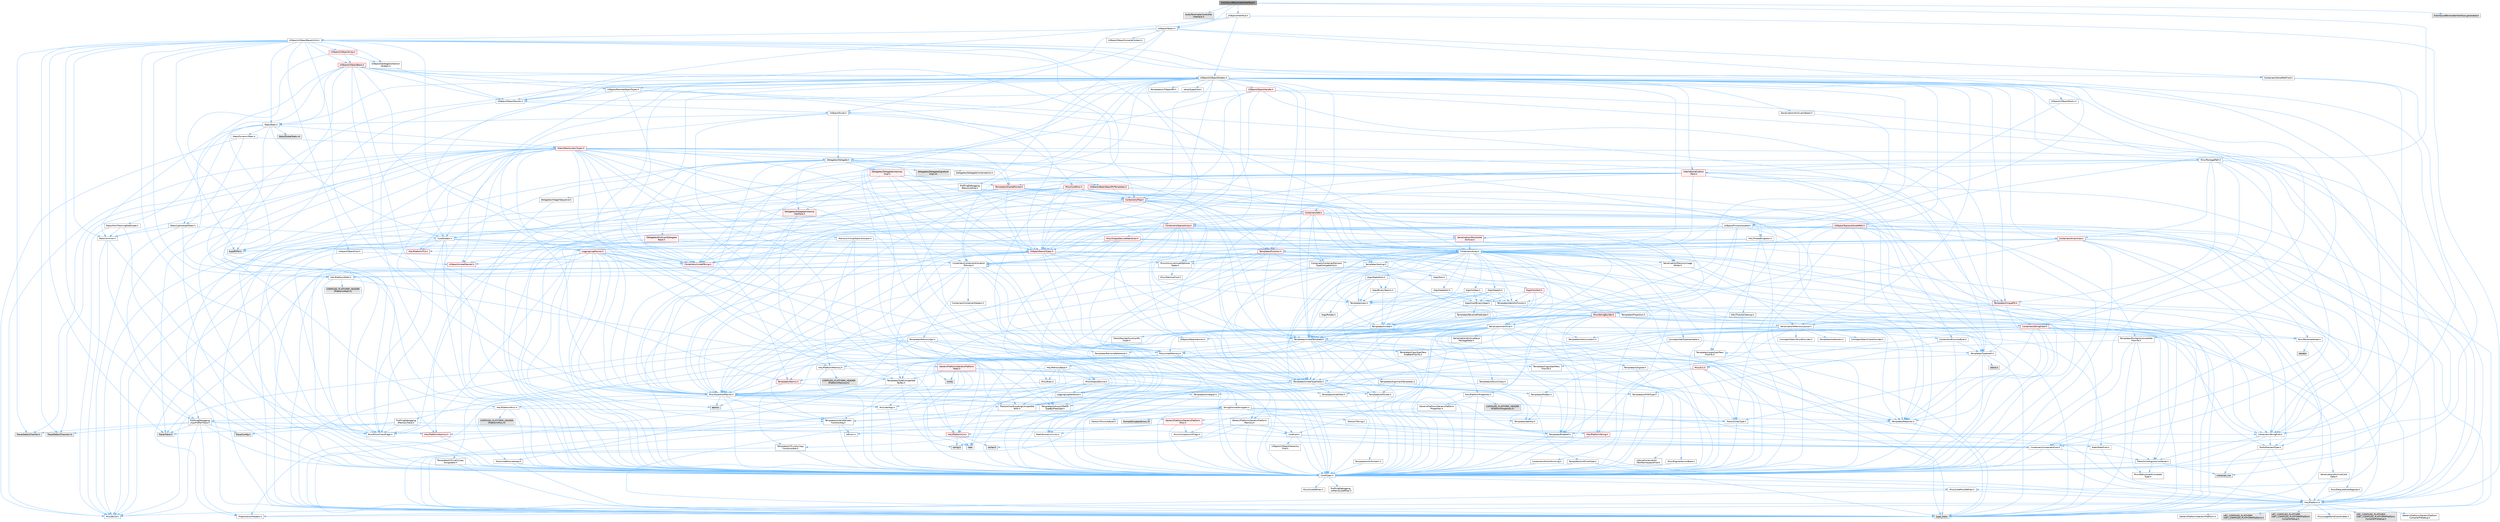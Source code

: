 digraph "ActorSoundParameterInterface.h"
{
 // INTERACTIVE_SVG=YES
 // LATEX_PDF_SIZE
  bgcolor="transparent";
  edge [fontname=Helvetica,fontsize=10,labelfontname=Helvetica,labelfontsize=10];
  node [fontname=Helvetica,fontsize=10,shape=box,height=0.2,width=0.4];
  Node1 [id="Node000001",label="ActorSoundParameterInterface.h",height=0.2,width=0.4,color="gray40", fillcolor="grey60", style="filled", fontcolor="black",tooltip=" "];
  Node1 -> Node2 [id="edge1_Node000001_Node000002",color="steelblue1",style="solid",tooltip=" "];
  Node2 [id="Node000002",label="AudioParameterController\lInterface.h",height=0.2,width=0.4,color="grey60", fillcolor="#E0E0E0", style="filled",tooltip=" "];
  Node1 -> Node3 [id="edge2_Node000001_Node000003",color="steelblue1",style="solid",tooltip=" "];
  Node3 [id="Node000003",label="Containers/Array.h",height=0.2,width=0.4,color="grey40", fillcolor="white", style="filled",URL="$df/dd0/Array_8h.html",tooltip=" "];
  Node3 -> Node4 [id="edge3_Node000003_Node000004",color="steelblue1",style="solid",tooltip=" "];
  Node4 [id="Node000004",label="CoreTypes.h",height=0.2,width=0.4,color="grey40", fillcolor="white", style="filled",URL="$dc/dec/CoreTypes_8h.html",tooltip=" "];
  Node4 -> Node5 [id="edge4_Node000004_Node000005",color="steelblue1",style="solid",tooltip=" "];
  Node5 [id="Node000005",label="HAL/Platform.h",height=0.2,width=0.4,color="grey40", fillcolor="white", style="filled",URL="$d9/dd0/Platform_8h.html",tooltip=" "];
  Node5 -> Node6 [id="edge5_Node000005_Node000006",color="steelblue1",style="solid",tooltip=" "];
  Node6 [id="Node000006",label="Misc/Build.h",height=0.2,width=0.4,color="grey40", fillcolor="white", style="filled",URL="$d3/dbb/Build_8h.html",tooltip=" "];
  Node5 -> Node7 [id="edge6_Node000005_Node000007",color="steelblue1",style="solid",tooltip=" "];
  Node7 [id="Node000007",label="Misc/LargeWorldCoordinates.h",height=0.2,width=0.4,color="grey40", fillcolor="white", style="filled",URL="$d2/dcb/LargeWorldCoordinates_8h.html",tooltip=" "];
  Node5 -> Node8 [id="edge7_Node000005_Node000008",color="steelblue1",style="solid",tooltip=" "];
  Node8 [id="Node000008",label="type_traits",height=0.2,width=0.4,color="grey60", fillcolor="#E0E0E0", style="filled",tooltip=" "];
  Node5 -> Node9 [id="edge8_Node000005_Node000009",color="steelblue1",style="solid",tooltip=" "];
  Node9 [id="Node000009",label="PreprocessorHelpers.h",height=0.2,width=0.4,color="grey40", fillcolor="white", style="filled",URL="$db/ddb/PreprocessorHelpers_8h.html",tooltip=" "];
  Node5 -> Node10 [id="edge9_Node000005_Node000010",color="steelblue1",style="solid",tooltip=" "];
  Node10 [id="Node000010",label="UBT_COMPILED_PLATFORM\l/UBT_COMPILED_PLATFORMPlatform\lCompilerPreSetup.h",height=0.2,width=0.4,color="grey60", fillcolor="#E0E0E0", style="filled",tooltip=" "];
  Node5 -> Node11 [id="edge10_Node000005_Node000011",color="steelblue1",style="solid",tooltip=" "];
  Node11 [id="Node000011",label="GenericPlatform/GenericPlatform\lCompilerPreSetup.h",height=0.2,width=0.4,color="grey40", fillcolor="white", style="filled",URL="$d9/dc8/GenericPlatformCompilerPreSetup_8h.html",tooltip=" "];
  Node5 -> Node12 [id="edge11_Node000005_Node000012",color="steelblue1",style="solid",tooltip=" "];
  Node12 [id="Node000012",label="GenericPlatform/GenericPlatform.h",height=0.2,width=0.4,color="grey40", fillcolor="white", style="filled",URL="$d6/d84/GenericPlatform_8h.html",tooltip=" "];
  Node5 -> Node13 [id="edge12_Node000005_Node000013",color="steelblue1",style="solid",tooltip=" "];
  Node13 [id="Node000013",label="UBT_COMPILED_PLATFORM\l/UBT_COMPILED_PLATFORMPlatform.h",height=0.2,width=0.4,color="grey60", fillcolor="#E0E0E0", style="filled",tooltip=" "];
  Node5 -> Node14 [id="edge13_Node000005_Node000014",color="steelblue1",style="solid",tooltip=" "];
  Node14 [id="Node000014",label="UBT_COMPILED_PLATFORM\l/UBT_COMPILED_PLATFORMPlatform\lCompilerSetup.h",height=0.2,width=0.4,color="grey60", fillcolor="#E0E0E0", style="filled",tooltip=" "];
  Node4 -> Node15 [id="edge14_Node000004_Node000015",color="steelblue1",style="solid",tooltip=" "];
  Node15 [id="Node000015",label="ProfilingDebugging\l/UMemoryDefines.h",height=0.2,width=0.4,color="grey40", fillcolor="white", style="filled",URL="$d2/da2/UMemoryDefines_8h.html",tooltip=" "];
  Node4 -> Node16 [id="edge15_Node000004_Node000016",color="steelblue1",style="solid",tooltip=" "];
  Node16 [id="Node000016",label="Misc/CoreMiscDefines.h",height=0.2,width=0.4,color="grey40", fillcolor="white", style="filled",URL="$da/d38/CoreMiscDefines_8h.html",tooltip=" "];
  Node16 -> Node5 [id="edge16_Node000016_Node000005",color="steelblue1",style="solid",tooltip=" "];
  Node16 -> Node9 [id="edge17_Node000016_Node000009",color="steelblue1",style="solid",tooltip=" "];
  Node4 -> Node17 [id="edge18_Node000004_Node000017",color="steelblue1",style="solid",tooltip=" "];
  Node17 [id="Node000017",label="Misc/CoreDefines.h",height=0.2,width=0.4,color="grey40", fillcolor="white", style="filled",URL="$d3/dd2/CoreDefines_8h.html",tooltip=" "];
  Node3 -> Node18 [id="edge19_Node000003_Node000018",color="steelblue1",style="solid",tooltip=" "];
  Node18 [id="Node000018",label="Misc/AssertionMacros.h",height=0.2,width=0.4,color="grey40", fillcolor="white", style="filled",URL="$d0/dfa/AssertionMacros_8h.html",tooltip=" "];
  Node18 -> Node4 [id="edge20_Node000018_Node000004",color="steelblue1",style="solid",tooltip=" "];
  Node18 -> Node5 [id="edge21_Node000018_Node000005",color="steelblue1",style="solid",tooltip=" "];
  Node18 -> Node19 [id="edge22_Node000018_Node000019",color="steelblue1",style="solid",tooltip=" "];
  Node19 [id="Node000019",label="HAL/PlatformMisc.h",height=0.2,width=0.4,color="grey40", fillcolor="white", style="filled",URL="$d0/df5/PlatformMisc_8h.html",tooltip=" "];
  Node19 -> Node4 [id="edge23_Node000019_Node000004",color="steelblue1",style="solid",tooltip=" "];
  Node19 -> Node20 [id="edge24_Node000019_Node000020",color="steelblue1",style="solid",tooltip=" "];
  Node20 [id="Node000020",label="GenericPlatform/GenericPlatform\lMisc.h",height=0.2,width=0.4,color="red", fillcolor="#FFF0F0", style="filled",URL="$db/d9a/GenericPlatformMisc_8h.html",tooltip=" "];
  Node20 -> Node21 [id="edge25_Node000020_Node000021",color="steelblue1",style="solid",tooltip=" "];
  Node21 [id="Node000021",label="Containers/StringFwd.h",height=0.2,width=0.4,color="grey40", fillcolor="white", style="filled",URL="$df/d37/StringFwd_8h.html",tooltip=" "];
  Node21 -> Node4 [id="edge26_Node000021_Node000004",color="steelblue1",style="solid",tooltip=" "];
  Node21 -> Node22 [id="edge27_Node000021_Node000022",color="steelblue1",style="solid",tooltip=" "];
  Node22 [id="Node000022",label="Traits/ElementType.h",height=0.2,width=0.4,color="grey40", fillcolor="white", style="filled",URL="$d5/d4f/ElementType_8h.html",tooltip=" "];
  Node22 -> Node5 [id="edge28_Node000022_Node000005",color="steelblue1",style="solid",tooltip=" "];
  Node22 -> Node23 [id="edge29_Node000022_Node000023",color="steelblue1",style="solid",tooltip=" "];
  Node23 [id="Node000023",label="initializer_list",height=0.2,width=0.4,color="grey60", fillcolor="#E0E0E0", style="filled",tooltip=" "];
  Node22 -> Node8 [id="edge30_Node000022_Node000008",color="steelblue1",style="solid",tooltip=" "];
  Node21 -> Node24 [id="edge31_Node000021_Node000024",color="steelblue1",style="solid",tooltip=" "];
  Node24 [id="Node000024",label="Traits/IsContiguousContainer.h",height=0.2,width=0.4,color="grey40", fillcolor="white", style="filled",URL="$d5/d3c/IsContiguousContainer_8h.html",tooltip=" "];
  Node24 -> Node4 [id="edge32_Node000024_Node000004",color="steelblue1",style="solid",tooltip=" "];
  Node24 -> Node25 [id="edge33_Node000024_Node000025",color="steelblue1",style="solid",tooltip=" "];
  Node25 [id="Node000025",label="Misc/StaticAssertComplete\lType.h",height=0.2,width=0.4,color="grey40", fillcolor="white", style="filled",URL="$d5/d4e/StaticAssertCompleteType_8h.html",tooltip=" "];
  Node24 -> Node23 [id="edge34_Node000024_Node000023",color="steelblue1",style="solid",tooltip=" "];
  Node20 -> Node26 [id="edge35_Node000020_Node000026",color="steelblue1",style="solid",tooltip=" "];
  Node26 [id="Node000026",label="CoreFwd.h",height=0.2,width=0.4,color="grey40", fillcolor="white", style="filled",URL="$d1/d1e/CoreFwd_8h.html",tooltip=" "];
  Node26 -> Node4 [id="edge36_Node000026_Node000004",color="steelblue1",style="solid",tooltip=" "];
  Node26 -> Node27 [id="edge37_Node000026_Node000027",color="steelblue1",style="solid",tooltip=" "];
  Node27 [id="Node000027",label="Containers/ContainersFwd.h",height=0.2,width=0.4,color="grey40", fillcolor="white", style="filled",URL="$d4/d0a/ContainersFwd_8h.html",tooltip=" "];
  Node27 -> Node5 [id="edge38_Node000027_Node000005",color="steelblue1",style="solid",tooltip=" "];
  Node27 -> Node4 [id="edge39_Node000027_Node000004",color="steelblue1",style="solid",tooltip=" "];
  Node27 -> Node24 [id="edge40_Node000027_Node000024",color="steelblue1",style="solid",tooltip=" "];
  Node26 -> Node28 [id="edge41_Node000026_Node000028",color="steelblue1",style="solid",tooltip=" "];
  Node28 [id="Node000028",label="Math/MathFwd.h",height=0.2,width=0.4,color="grey40", fillcolor="white", style="filled",URL="$d2/d10/MathFwd_8h.html",tooltip=" "];
  Node28 -> Node5 [id="edge42_Node000028_Node000005",color="steelblue1",style="solid",tooltip=" "];
  Node26 -> Node29 [id="edge43_Node000026_Node000029",color="steelblue1",style="solid",tooltip=" "];
  Node29 [id="Node000029",label="UObject/UObjectHierarchy\lFwd.h",height=0.2,width=0.4,color="grey40", fillcolor="white", style="filled",URL="$d3/d13/UObjectHierarchyFwd_8h.html",tooltip=" "];
  Node20 -> Node4 [id="edge44_Node000020_Node000004",color="steelblue1",style="solid",tooltip=" "];
  Node20 -> Node31 [id="edge45_Node000020_Node000031",color="steelblue1",style="solid",tooltip=" "];
  Node31 [id="Node000031",label="HAL/PlatformCrt.h",height=0.2,width=0.4,color="red", fillcolor="#FFF0F0", style="filled",URL="$d8/d75/PlatformCrt_8h.html",tooltip=" "];
  Node31 -> Node32 [id="edge46_Node000031_Node000032",color="steelblue1",style="solid",tooltip=" "];
  Node32 [id="Node000032",label="new",height=0.2,width=0.4,color="grey60", fillcolor="#E0E0E0", style="filled",tooltip=" "];
  Node31 -> Node33 [id="edge47_Node000031_Node000033",color="steelblue1",style="solid",tooltip=" "];
  Node33 [id="Node000033",label="wchar.h",height=0.2,width=0.4,color="grey60", fillcolor="#E0E0E0", style="filled",tooltip=" "];
  Node31 -> Node40 [id="edge48_Node000031_Node000040",color="steelblue1",style="solid",tooltip=" "];
  Node40 [id="Node000040",label="string.h",height=0.2,width=0.4,color="grey60", fillcolor="#E0E0E0", style="filled",tooltip=" "];
  Node20 -> Node41 [id="edge49_Node000020_Node000041",color="steelblue1",style="solid",tooltip=" "];
  Node41 [id="Node000041",label="Math/NumericLimits.h",height=0.2,width=0.4,color="grey40", fillcolor="white", style="filled",URL="$df/d1b/NumericLimits_8h.html",tooltip=" "];
  Node41 -> Node4 [id="edge50_Node000041_Node000004",color="steelblue1",style="solid",tooltip=" "];
  Node20 -> Node42 [id="edge51_Node000020_Node000042",color="steelblue1",style="solid",tooltip=" "];
  Node42 [id="Node000042",label="Misc/CompressionFlags.h",height=0.2,width=0.4,color="grey40", fillcolor="white", style="filled",URL="$d9/d76/CompressionFlags_8h.html",tooltip=" "];
  Node20 -> Node43 [id="edge52_Node000020_Node000043",color="steelblue1",style="solid",tooltip=" "];
  Node43 [id="Node000043",label="Misc/EnumClassFlags.h",height=0.2,width=0.4,color="grey40", fillcolor="white", style="filled",URL="$d8/de7/EnumClassFlags_8h.html",tooltip=" "];
  Node19 -> Node46 [id="edge53_Node000019_Node000046",color="steelblue1",style="solid",tooltip=" "];
  Node46 [id="Node000046",label="COMPILED_PLATFORM_HEADER\l(PlatformMisc.h)",height=0.2,width=0.4,color="grey60", fillcolor="#E0E0E0", style="filled",tooltip=" "];
  Node19 -> Node47 [id="edge54_Node000019_Node000047",color="steelblue1",style="solid",tooltip=" "];
  Node47 [id="Node000047",label="ProfilingDebugging\l/CpuProfilerTrace.h",height=0.2,width=0.4,color="grey40", fillcolor="white", style="filled",URL="$da/dcb/CpuProfilerTrace_8h.html",tooltip=" "];
  Node47 -> Node4 [id="edge55_Node000047_Node000004",color="steelblue1",style="solid",tooltip=" "];
  Node47 -> Node27 [id="edge56_Node000047_Node000027",color="steelblue1",style="solid",tooltip=" "];
  Node47 -> Node48 [id="edge57_Node000047_Node000048",color="steelblue1",style="solid",tooltip=" "];
  Node48 [id="Node000048",label="HAL/PlatformAtomics.h",height=0.2,width=0.4,color="red", fillcolor="#FFF0F0", style="filled",URL="$d3/d36/PlatformAtomics_8h.html",tooltip=" "];
  Node48 -> Node4 [id="edge58_Node000048_Node000004",color="steelblue1",style="solid",tooltip=" "];
  Node47 -> Node9 [id="edge59_Node000047_Node000009",color="steelblue1",style="solid",tooltip=" "];
  Node47 -> Node6 [id="edge60_Node000047_Node000006",color="steelblue1",style="solid",tooltip=" "];
  Node47 -> Node51 [id="edge61_Node000047_Node000051",color="steelblue1",style="solid",tooltip=" "];
  Node51 [id="Node000051",label="Trace/Config.h",height=0.2,width=0.4,color="grey60", fillcolor="#E0E0E0", style="filled",tooltip=" "];
  Node47 -> Node52 [id="edge62_Node000047_Node000052",color="steelblue1",style="solid",tooltip=" "];
  Node52 [id="Node000052",label="Trace/Detail/Channel.h",height=0.2,width=0.4,color="grey60", fillcolor="#E0E0E0", style="filled",tooltip=" "];
  Node47 -> Node53 [id="edge63_Node000047_Node000053",color="steelblue1",style="solid",tooltip=" "];
  Node53 [id="Node000053",label="Trace/Detail/Channel.inl",height=0.2,width=0.4,color="grey60", fillcolor="#E0E0E0", style="filled",tooltip=" "];
  Node47 -> Node54 [id="edge64_Node000047_Node000054",color="steelblue1",style="solid",tooltip=" "];
  Node54 [id="Node000054",label="Trace/Trace.h",height=0.2,width=0.4,color="grey60", fillcolor="#E0E0E0", style="filled",tooltip=" "];
  Node18 -> Node9 [id="edge65_Node000018_Node000009",color="steelblue1",style="solid",tooltip=" "];
  Node18 -> Node55 [id="edge66_Node000018_Node000055",color="steelblue1",style="solid",tooltip=" "];
  Node55 [id="Node000055",label="Templates/EnableIf.h",height=0.2,width=0.4,color="grey40", fillcolor="white", style="filled",URL="$d7/d60/EnableIf_8h.html",tooltip=" "];
  Node55 -> Node4 [id="edge67_Node000055_Node000004",color="steelblue1",style="solid",tooltip=" "];
  Node18 -> Node56 [id="edge68_Node000018_Node000056",color="steelblue1",style="solid",tooltip=" "];
  Node56 [id="Node000056",label="Templates/IsArrayOrRefOf\lTypeByPredicate.h",height=0.2,width=0.4,color="grey40", fillcolor="white", style="filled",URL="$d6/da1/IsArrayOrRefOfTypeByPredicate_8h.html",tooltip=" "];
  Node56 -> Node4 [id="edge69_Node000056_Node000004",color="steelblue1",style="solid",tooltip=" "];
  Node18 -> Node57 [id="edge70_Node000018_Node000057",color="steelblue1",style="solid",tooltip=" "];
  Node57 [id="Node000057",label="Templates/IsValidVariadic\lFunctionArg.h",height=0.2,width=0.4,color="grey40", fillcolor="white", style="filled",URL="$d0/dc8/IsValidVariadicFunctionArg_8h.html",tooltip=" "];
  Node57 -> Node4 [id="edge71_Node000057_Node000004",color="steelblue1",style="solid",tooltip=" "];
  Node57 -> Node58 [id="edge72_Node000057_Node000058",color="steelblue1",style="solid",tooltip=" "];
  Node58 [id="Node000058",label="IsEnum.h",height=0.2,width=0.4,color="grey40", fillcolor="white", style="filled",URL="$d4/de5/IsEnum_8h.html",tooltip=" "];
  Node57 -> Node8 [id="edge73_Node000057_Node000008",color="steelblue1",style="solid",tooltip=" "];
  Node18 -> Node59 [id="edge74_Node000018_Node000059",color="steelblue1",style="solid",tooltip=" "];
  Node59 [id="Node000059",label="Traits/IsCharEncodingCompatible\lWith.h",height=0.2,width=0.4,color="grey40", fillcolor="white", style="filled",URL="$df/dd1/IsCharEncodingCompatibleWith_8h.html",tooltip=" "];
  Node59 -> Node8 [id="edge75_Node000059_Node000008",color="steelblue1",style="solid",tooltip=" "];
  Node59 -> Node60 [id="edge76_Node000059_Node000060",color="steelblue1",style="solid",tooltip=" "];
  Node60 [id="Node000060",label="Traits/IsCharType.h",height=0.2,width=0.4,color="grey40", fillcolor="white", style="filled",URL="$db/d51/IsCharType_8h.html",tooltip=" "];
  Node60 -> Node4 [id="edge77_Node000060_Node000004",color="steelblue1",style="solid",tooltip=" "];
  Node18 -> Node61 [id="edge78_Node000018_Node000061",color="steelblue1",style="solid",tooltip=" "];
  Node61 [id="Node000061",label="Misc/VarArgs.h",height=0.2,width=0.4,color="grey40", fillcolor="white", style="filled",URL="$d5/d6f/VarArgs_8h.html",tooltip=" "];
  Node61 -> Node4 [id="edge79_Node000061_Node000004",color="steelblue1",style="solid",tooltip=" "];
  Node18 -> Node62 [id="edge80_Node000018_Node000062",color="steelblue1",style="solid",tooltip=" "];
  Node62 [id="Node000062",label="String/FormatStringSan.h",height=0.2,width=0.4,color="grey40", fillcolor="white", style="filled",URL="$d3/d8b/FormatStringSan_8h.html",tooltip=" "];
  Node62 -> Node8 [id="edge81_Node000062_Node000008",color="steelblue1",style="solid",tooltip=" "];
  Node62 -> Node4 [id="edge82_Node000062_Node000004",color="steelblue1",style="solid",tooltip=" "];
  Node62 -> Node63 [id="edge83_Node000062_Node000063",color="steelblue1",style="solid",tooltip=" "];
  Node63 [id="Node000063",label="Templates/Requires.h",height=0.2,width=0.4,color="grey40", fillcolor="white", style="filled",URL="$dc/d96/Requires_8h.html",tooltip=" "];
  Node63 -> Node55 [id="edge84_Node000063_Node000055",color="steelblue1",style="solid",tooltip=" "];
  Node63 -> Node8 [id="edge85_Node000063_Node000008",color="steelblue1",style="solid",tooltip=" "];
  Node62 -> Node64 [id="edge86_Node000062_Node000064",color="steelblue1",style="solid",tooltip=" "];
  Node64 [id="Node000064",label="Templates/Identity.h",height=0.2,width=0.4,color="grey40", fillcolor="white", style="filled",URL="$d0/dd5/Identity_8h.html",tooltip=" "];
  Node62 -> Node57 [id="edge87_Node000062_Node000057",color="steelblue1",style="solid",tooltip=" "];
  Node62 -> Node60 [id="edge88_Node000062_Node000060",color="steelblue1",style="solid",tooltip=" "];
  Node62 -> Node65 [id="edge89_Node000062_Node000065",color="steelblue1",style="solid",tooltip=" "];
  Node65 [id="Node000065",label="Traits/IsTEnumAsByte.h",height=0.2,width=0.4,color="grey40", fillcolor="white", style="filled",URL="$d1/de6/IsTEnumAsByte_8h.html",tooltip=" "];
  Node62 -> Node66 [id="edge90_Node000062_Node000066",color="steelblue1",style="solid",tooltip=" "];
  Node66 [id="Node000066",label="Traits/IsTString.h",height=0.2,width=0.4,color="grey40", fillcolor="white", style="filled",URL="$d0/df8/IsTString_8h.html",tooltip=" "];
  Node66 -> Node27 [id="edge91_Node000066_Node000027",color="steelblue1",style="solid",tooltip=" "];
  Node62 -> Node27 [id="edge92_Node000062_Node000027",color="steelblue1",style="solid",tooltip=" "];
  Node62 -> Node67 [id="edge93_Node000062_Node000067",color="steelblue1",style="solid",tooltip=" "];
  Node67 [id="Node000067",label="FormatStringSanErrors.inl",height=0.2,width=0.4,color="grey60", fillcolor="#E0E0E0", style="filled",tooltip=" "];
  Node18 -> Node68 [id="edge94_Node000018_Node000068",color="steelblue1",style="solid",tooltip=" "];
  Node68 [id="Node000068",label="atomic",height=0.2,width=0.4,color="grey60", fillcolor="#E0E0E0", style="filled",tooltip=" "];
  Node3 -> Node69 [id="edge95_Node000003_Node000069",color="steelblue1",style="solid",tooltip=" "];
  Node69 [id="Node000069",label="Misc/IntrusiveUnsetOptional\lState.h",height=0.2,width=0.4,color="grey40", fillcolor="white", style="filled",URL="$d2/d0a/IntrusiveUnsetOptionalState_8h.html",tooltip=" "];
  Node69 -> Node70 [id="edge96_Node000069_Node000070",color="steelblue1",style="solid",tooltip=" "];
  Node70 [id="Node000070",label="Misc/OptionalFwd.h",height=0.2,width=0.4,color="grey40", fillcolor="white", style="filled",URL="$dc/d50/OptionalFwd_8h.html",tooltip=" "];
  Node3 -> Node71 [id="edge97_Node000003_Node000071",color="steelblue1",style="solid",tooltip=" "];
  Node71 [id="Node000071",label="Misc/ReverseIterate.h",height=0.2,width=0.4,color="grey40", fillcolor="white", style="filled",URL="$db/de3/ReverseIterate_8h.html",tooltip=" "];
  Node71 -> Node5 [id="edge98_Node000071_Node000005",color="steelblue1",style="solid",tooltip=" "];
  Node71 -> Node72 [id="edge99_Node000071_Node000072",color="steelblue1",style="solid",tooltip=" "];
  Node72 [id="Node000072",label="iterator",height=0.2,width=0.4,color="grey60", fillcolor="#E0E0E0", style="filled",tooltip=" "];
  Node3 -> Node73 [id="edge100_Node000003_Node000073",color="steelblue1",style="solid",tooltip=" "];
  Node73 [id="Node000073",label="HAL/UnrealMemory.h",height=0.2,width=0.4,color="grey40", fillcolor="white", style="filled",URL="$d9/d96/UnrealMemory_8h.html",tooltip=" "];
  Node73 -> Node4 [id="edge101_Node000073_Node000004",color="steelblue1",style="solid",tooltip=" "];
  Node73 -> Node74 [id="edge102_Node000073_Node000074",color="steelblue1",style="solid",tooltip=" "];
  Node74 [id="Node000074",label="GenericPlatform/GenericPlatform\lMemory.h",height=0.2,width=0.4,color="grey40", fillcolor="white", style="filled",URL="$dd/d22/GenericPlatformMemory_8h.html",tooltip=" "];
  Node74 -> Node26 [id="edge103_Node000074_Node000026",color="steelblue1",style="solid",tooltip=" "];
  Node74 -> Node4 [id="edge104_Node000074_Node000004",color="steelblue1",style="solid",tooltip=" "];
  Node74 -> Node75 [id="edge105_Node000074_Node000075",color="steelblue1",style="solid",tooltip=" "];
  Node75 [id="Node000075",label="HAL/PlatformString.h",height=0.2,width=0.4,color="red", fillcolor="#FFF0F0", style="filled",URL="$db/db5/PlatformString_8h.html",tooltip=" "];
  Node75 -> Node4 [id="edge106_Node000075_Node000004",color="steelblue1",style="solid",tooltip=" "];
  Node74 -> Node40 [id="edge107_Node000074_Node000040",color="steelblue1",style="solid",tooltip=" "];
  Node74 -> Node33 [id="edge108_Node000074_Node000033",color="steelblue1",style="solid",tooltip=" "];
  Node73 -> Node77 [id="edge109_Node000073_Node000077",color="steelblue1",style="solid",tooltip=" "];
  Node77 [id="Node000077",label="HAL/MemoryBase.h",height=0.2,width=0.4,color="grey40", fillcolor="white", style="filled",URL="$d6/d9f/MemoryBase_8h.html",tooltip=" "];
  Node77 -> Node4 [id="edge110_Node000077_Node000004",color="steelblue1",style="solid",tooltip=" "];
  Node77 -> Node48 [id="edge111_Node000077_Node000048",color="steelblue1",style="solid",tooltip=" "];
  Node77 -> Node31 [id="edge112_Node000077_Node000031",color="steelblue1",style="solid",tooltip=" "];
  Node77 -> Node78 [id="edge113_Node000077_Node000078",color="steelblue1",style="solid",tooltip=" "];
  Node78 [id="Node000078",label="Misc/Exec.h",height=0.2,width=0.4,color="grey40", fillcolor="white", style="filled",URL="$de/ddb/Exec_8h.html",tooltip=" "];
  Node78 -> Node4 [id="edge114_Node000078_Node000004",color="steelblue1",style="solid",tooltip=" "];
  Node78 -> Node18 [id="edge115_Node000078_Node000018",color="steelblue1",style="solid",tooltip=" "];
  Node77 -> Node79 [id="edge116_Node000077_Node000079",color="steelblue1",style="solid",tooltip=" "];
  Node79 [id="Node000079",label="Misc/OutputDevice.h",height=0.2,width=0.4,color="grey40", fillcolor="white", style="filled",URL="$d7/d32/OutputDevice_8h.html",tooltip=" "];
  Node79 -> Node26 [id="edge117_Node000079_Node000026",color="steelblue1",style="solid",tooltip=" "];
  Node79 -> Node4 [id="edge118_Node000079_Node000004",color="steelblue1",style="solid",tooltip=" "];
  Node79 -> Node80 [id="edge119_Node000079_Node000080",color="steelblue1",style="solid",tooltip=" "];
  Node80 [id="Node000080",label="Logging/LogVerbosity.h",height=0.2,width=0.4,color="grey40", fillcolor="white", style="filled",URL="$d2/d8f/LogVerbosity_8h.html",tooltip=" "];
  Node80 -> Node4 [id="edge120_Node000080_Node000004",color="steelblue1",style="solid",tooltip=" "];
  Node79 -> Node61 [id="edge121_Node000079_Node000061",color="steelblue1",style="solid",tooltip=" "];
  Node79 -> Node56 [id="edge122_Node000079_Node000056",color="steelblue1",style="solid",tooltip=" "];
  Node79 -> Node57 [id="edge123_Node000079_Node000057",color="steelblue1",style="solid",tooltip=" "];
  Node79 -> Node59 [id="edge124_Node000079_Node000059",color="steelblue1",style="solid",tooltip=" "];
  Node77 -> Node81 [id="edge125_Node000077_Node000081",color="steelblue1",style="solid",tooltip=" "];
  Node81 [id="Node000081",label="Templates/Atomic.h",height=0.2,width=0.4,color="red", fillcolor="#FFF0F0", style="filled",URL="$d3/d91/Atomic_8h.html",tooltip=" "];
  Node81 -> Node84 [id="edge126_Node000081_Node000084",color="steelblue1",style="solid",tooltip=" "];
  Node84 [id="Node000084",label="Templates/IsIntegral.h",height=0.2,width=0.4,color="grey40", fillcolor="white", style="filled",URL="$da/d64/IsIntegral_8h.html",tooltip=" "];
  Node84 -> Node4 [id="edge127_Node000084_Node000004",color="steelblue1",style="solid",tooltip=" "];
  Node81 -> Node68 [id="edge128_Node000081_Node000068",color="steelblue1",style="solid",tooltip=" "];
  Node73 -> Node90 [id="edge129_Node000073_Node000090",color="steelblue1",style="solid",tooltip=" "];
  Node90 [id="Node000090",label="HAL/PlatformMemory.h",height=0.2,width=0.4,color="grey40", fillcolor="white", style="filled",URL="$de/d68/PlatformMemory_8h.html",tooltip=" "];
  Node90 -> Node4 [id="edge130_Node000090_Node000004",color="steelblue1",style="solid",tooltip=" "];
  Node90 -> Node74 [id="edge131_Node000090_Node000074",color="steelblue1",style="solid",tooltip=" "];
  Node90 -> Node91 [id="edge132_Node000090_Node000091",color="steelblue1",style="solid",tooltip=" "];
  Node91 [id="Node000091",label="COMPILED_PLATFORM_HEADER\l(PlatformMemory.h)",height=0.2,width=0.4,color="grey60", fillcolor="#E0E0E0", style="filled",tooltip=" "];
  Node73 -> Node92 [id="edge133_Node000073_Node000092",color="steelblue1",style="solid",tooltip=" "];
  Node92 [id="Node000092",label="ProfilingDebugging\l/MemoryTrace.h",height=0.2,width=0.4,color="grey40", fillcolor="white", style="filled",URL="$da/dd7/MemoryTrace_8h.html",tooltip=" "];
  Node92 -> Node5 [id="edge134_Node000092_Node000005",color="steelblue1",style="solid",tooltip=" "];
  Node92 -> Node43 [id="edge135_Node000092_Node000043",color="steelblue1",style="solid",tooltip=" "];
  Node92 -> Node51 [id="edge136_Node000092_Node000051",color="steelblue1",style="solid",tooltip=" "];
  Node92 -> Node54 [id="edge137_Node000092_Node000054",color="steelblue1",style="solid",tooltip=" "];
  Node73 -> Node93 [id="edge138_Node000073_Node000093",color="steelblue1",style="solid",tooltip=" "];
  Node93 [id="Node000093",label="Templates/IsPointer.h",height=0.2,width=0.4,color="grey40", fillcolor="white", style="filled",URL="$d7/d05/IsPointer_8h.html",tooltip=" "];
  Node93 -> Node4 [id="edge139_Node000093_Node000004",color="steelblue1",style="solid",tooltip=" "];
  Node3 -> Node94 [id="edge140_Node000003_Node000094",color="steelblue1",style="solid",tooltip=" "];
  Node94 [id="Node000094",label="Templates/UnrealTypeTraits.h",height=0.2,width=0.4,color="grey40", fillcolor="white", style="filled",URL="$d2/d2d/UnrealTypeTraits_8h.html",tooltip=" "];
  Node94 -> Node4 [id="edge141_Node000094_Node000004",color="steelblue1",style="solid",tooltip=" "];
  Node94 -> Node93 [id="edge142_Node000094_Node000093",color="steelblue1",style="solid",tooltip=" "];
  Node94 -> Node18 [id="edge143_Node000094_Node000018",color="steelblue1",style="solid",tooltip=" "];
  Node94 -> Node86 [id="edge144_Node000094_Node000086",color="steelblue1",style="solid",tooltip=" "];
  Node86 [id="Node000086",label="Templates/AndOrNot.h",height=0.2,width=0.4,color="grey40", fillcolor="white", style="filled",URL="$db/d0a/AndOrNot_8h.html",tooltip=" "];
  Node86 -> Node4 [id="edge145_Node000086_Node000004",color="steelblue1",style="solid",tooltip=" "];
  Node94 -> Node55 [id="edge146_Node000094_Node000055",color="steelblue1",style="solid",tooltip=" "];
  Node94 -> Node95 [id="edge147_Node000094_Node000095",color="steelblue1",style="solid",tooltip=" "];
  Node95 [id="Node000095",label="Templates/IsArithmetic.h",height=0.2,width=0.4,color="grey40", fillcolor="white", style="filled",URL="$d2/d5d/IsArithmetic_8h.html",tooltip=" "];
  Node95 -> Node4 [id="edge148_Node000095_Node000004",color="steelblue1",style="solid",tooltip=" "];
  Node94 -> Node58 [id="edge149_Node000094_Node000058",color="steelblue1",style="solid",tooltip=" "];
  Node94 -> Node96 [id="edge150_Node000094_Node000096",color="steelblue1",style="solid",tooltip=" "];
  Node96 [id="Node000096",label="Templates/Models.h",height=0.2,width=0.4,color="grey40", fillcolor="white", style="filled",URL="$d3/d0c/Models_8h.html",tooltip=" "];
  Node96 -> Node64 [id="edge151_Node000096_Node000064",color="steelblue1",style="solid",tooltip=" "];
  Node94 -> Node97 [id="edge152_Node000094_Node000097",color="steelblue1",style="solid",tooltip=" "];
  Node97 [id="Node000097",label="Templates/IsPODType.h",height=0.2,width=0.4,color="grey40", fillcolor="white", style="filled",URL="$d7/db1/IsPODType_8h.html",tooltip=" "];
  Node97 -> Node4 [id="edge153_Node000097_Node000004",color="steelblue1",style="solid",tooltip=" "];
  Node94 -> Node98 [id="edge154_Node000094_Node000098",color="steelblue1",style="solid",tooltip=" "];
  Node98 [id="Node000098",label="Templates/IsUECoreType.h",height=0.2,width=0.4,color="grey40", fillcolor="white", style="filled",URL="$d1/db8/IsUECoreType_8h.html",tooltip=" "];
  Node98 -> Node4 [id="edge155_Node000098_Node000004",color="steelblue1",style="solid",tooltip=" "];
  Node98 -> Node8 [id="edge156_Node000098_Node000008",color="steelblue1",style="solid",tooltip=" "];
  Node94 -> Node87 [id="edge157_Node000094_Node000087",color="steelblue1",style="solid",tooltip=" "];
  Node87 [id="Node000087",label="Templates/IsTriviallyCopy\lConstructible.h",height=0.2,width=0.4,color="grey40", fillcolor="white", style="filled",URL="$d3/d78/IsTriviallyCopyConstructible_8h.html",tooltip=" "];
  Node87 -> Node4 [id="edge158_Node000087_Node000004",color="steelblue1",style="solid",tooltip=" "];
  Node87 -> Node8 [id="edge159_Node000087_Node000008",color="steelblue1",style="solid",tooltip=" "];
  Node3 -> Node99 [id="edge160_Node000003_Node000099",color="steelblue1",style="solid",tooltip=" "];
  Node99 [id="Node000099",label="Templates/UnrealTemplate.h",height=0.2,width=0.4,color="grey40", fillcolor="white", style="filled",URL="$d4/d24/UnrealTemplate_8h.html",tooltip=" "];
  Node99 -> Node4 [id="edge161_Node000099_Node000004",color="steelblue1",style="solid",tooltip=" "];
  Node99 -> Node93 [id="edge162_Node000099_Node000093",color="steelblue1",style="solid",tooltip=" "];
  Node99 -> Node73 [id="edge163_Node000099_Node000073",color="steelblue1",style="solid",tooltip=" "];
  Node99 -> Node100 [id="edge164_Node000099_Node000100",color="steelblue1",style="solid",tooltip=" "];
  Node100 [id="Node000100",label="Templates/CopyQualifiers\lAndRefsFromTo.h",height=0.2,width=0.4,color="grey40", fillcolor="white", style="filled",URL="$d3/db3/CopyQualifiersAndRefsFromTo_8h.html",tooltip=" "];
  Node100 -> Node101 [id="edge165_Node000100_Node000101",color="steelblue1",style="solid",tooltip=" "];
  Node101 [id="Node000101",label="Templates/CopyQualifiers\lFromTo.h",height=0.2,width=0.4,color="grey40", fillcolor="white", style="filled",URL="$d5/db4/CopyQualifiersFromTo_8h.html",tooltip=" "];
  Node99 -> Node94 [id="edge166_Node000099_Node000094",color="steelblue1",style="solid",tooltip=" "];
  Node99 -> Node102 [id="edge167_Node000099_Node000102",color="steelblue1",style="solid",tooltip=" "];
  Node102 [id="Node000102",label="Templates/RemoveReference.h",height=0.2,width=0.4,color="grey40", fillcolor="white", style="filled",URL="$da/dbe/RemoveReference_8h.html",tooltip=" "];
  Node102 -> Node4 [id="edge168_Node000102_Node000004",color="steelblue1",style="solid",tooltip=" "];
  Node99 -> Node63 [id="edge169_Node000099_Node000063",color="steelblue1",style="solid",tooltip=" "];
  Node99 -> Node103 [id="edge170_Node000099_Node000103",color="steelblue1",style="solid",tooltip=" "];
  Node103 [id="Node000103",label="Templates/TypeCompatible\lBytes.h",height=0.2,width=0.4,color="grey40", fillcolor="white", style="filled",URL="$df/d0a/TypeCompatibleBytes_8h.html",tooltip=" "];
  Node103 -> Node4 [id="edge171_Node000103_Node000004",color="steelblue1",style="solid",tooltip=" "];
  Node103 -> Node40 [id="edge172_Node000103_Node000040",color="steelblue1",style="solid",tooltip=" "];
  Node103 -> Node32 [id="edge173_Node000103_Node000032",color="steelblue1",style="solid",tooltip=" "];
  Node103 -> Node8 [id="edge174_Node000103_Node000008",color="steelblue1",style="solid",tooltip=" "];
  Node99 -> Node64 [id="edge175_Node000099_Node000064",color="steelblue1",style="solid",tooltip=" "];
  Node99 -> Node24 [id="edge176_Node000099_Node000024",color="steelblue1",style="solid",tooltip=" "];
  Node99 -> Node104 [id="edge177_Node000099_Node000104",color="steelblue1",style="solid",tooltip=" "];
  Node104 [id="Node000104",label="Traits/UseBitwiseSwap.h",height=0.2,width=0.4,color="grey40", fillcolor="white", style="filled",URL="$db/df3/UseBitwiseSwap_8h.html",tooltip=" "];
  Node104 -> Node4 [id="edge178_Node000104_Node000004",color="steelblue1",style="solid",tooltip=" "];
  Node104 -> Node8 [id="edge179_Node000104_Node000008",color="steelblue1",style="solid",tooltip=" "];
  Node99 -> Node8 [id="edge180_Node000099_Node000008",color="steelblue1",style="solid",tooltip=" "];
  Node3 -> Node105 [id="edge181_Node000003_Node000105",color="steelblue1",style="solid",tooltip=" "];
  Node105 [id="Node000105",label="Containers/AllowShrinking.h",height=0.2,width=0.4,color="grey40", fillcolor="white", style="filled",URL="$d7/d1a/AllowShrinking_8h.html",tooltip=" "];
  Node105 -> Node4 [id="edge182_Node000105_Node000004",color="steelblue1",style="solid",tooltip=" "];
  Node3 -> Node106 [id="edge183_Node000003_Node000106",color="steelblue1",style="solid",tooltip=" "];
  Node106 [id="Node000106",label="Containers/ContainerAllocation\lPolicies.h",height=0.2,width=0.4,color="grey40", fillcolor="white", style="filled",URL="$d7/dff/ContainerAllocationPolicies_8h.html",tooltip=" "];
  Node106 -> Node4 [id="edge184_Node000106_Node000004",color="steelblue1",style="solid",tooltip=" "];
  Node106 -> Node107 [id="edge185_Node000106_Node000107",color="steelblue1",style="solid",tooltip=" "];
  Node107 [id="Node000107",label="Containers/ContainerHelpers.h",height=0.2,width=0.4,color="grey40", fillcolor="white", style="filled",URL="$d7/d33/ContainerHelpers_8h.html",tooltip=" "];
  Node107 -> Node4 [id="edge186_Node000107_Node000004",color="steelblue1",style="solid",tooltip=" "];
  Node106 -> Node106 [id="edge187_Node000106_Node000106",color="steelblue1",style="solid",tooltip=" "];
  Node106 -> Node108 [id="edge188_Node000106_Node000108",color="steelblue1",style="solid",tooltip=" "];
  Node108 [id="Node000108",label="HAL/PlatformMath.h",height=0.2,width=0.4,color="grey40", fillcolor="white", style="filled",URL="$dc/d53/PlatformMath_8h.html",tooltip=" "];
  Node108 -> Node4 [id="edge189_Node000108_Node000004",color="steelblue1",style="solid",tooltip=" "];
  Node108 -> Node109 [id="edge190_Node000108_Node000109",color="steelblue1",style="solid",tooltip=" "];
  Node109 [id="Node000109",label="GenericPlatform/GenericPlatform\lMath.h",height=0.2,width=0.4,color="red", fillcolor="#FFF0F0", style="filled",URL="$d5/d79/GenericPlatformMath_8h.html",tooltip=" "];
  Node109 -> Node4 [id="edge191_Node000109_Node000004",color="steelblue1",style="solid",tooltip=" "];
  Node109 -> Node27 [id="edge192_Node000109_Node000027",color="steelblue1",style="solid",tooltip=" "];
  Node109 -> Node31 [id="edge193_Node000109_Node000031",color="steelblue1",style="solid",tooltip=" "];
  Node109 -> Node86 [id="edge194_Node000109_Node000086",color="steelblue1",style="solid",tooltip=" "];
  Node109 -> Node94 [id="edge195_Node000109_Node000094",color="steelblue1",style="solid",tooltip=" "];
  Node109 -> Node63 [id="edge196_Node000109_Node000063",color="steelblue1",style="solid",tooltip=" "];
  Node109 -> Node103 [id="edge197_Node000109_Node000103",color="steelblue1",style="solid",tooltip=" "];
  Node109 -> Node114 [id="edge198_Node000109_Node000114",color="steelblue1",style="solid",tooltip=" "];
  Node114 [id="Node000114",label="limits",height=0.2,width=0.4,color="grey60", fillcolor="#E0E0E0", style="filled",tooltip=" "];
  Node109 -> Node8 [id="edge199_Node000109_Node000008",color="steelblue1",style="solid",tooltip=" "];
  Node108 -> Node115 [id="edge200_Node000108_Node000115",color="steelblue1",style="solid",tooltip=" "];
  Node115 [id="Node000115",label="COMPILED_PLATFORM_HEADER\l(PlatformMath.h)",height=0.2,width=0.4,color="grey60", fillcolor="#E0E0E0", style="filled",tooltip=" "];
  Node106 -> Node73 [id="edge201_Node000106_Node000073",color="steelblue1",style="solid",tooltip=" "];
  Node106 -> Node41 [id="edge202_Node000106_Node000041",color="steelblue1",style="solid",tooltip=" "];
  Node106 -> Node18 [id="edge203_Node000106_Node000018",color="steelblue1",style="solid",tooltip=" "];
  Node106 -> Node116 [id="edge204_Node000106_Node000116",color="steelblue1",style="solid",tooltip=" "];
  Node116 [id="Node000116",label="Templates/IsPolymorphic.h",height=0.2,width=0.4,color="grey40", fillcolor="white", style="filled",URL="$dc/d20/IsPolymorphic_8h.html",tooltip=" "];
  Node106 -> Node117 [id="edge205_Node000106_Node000117",color="steelblue1",style="solid",tooltip=" "];
  Node117 [id="Node000117",label="Templates/MemoryOps.h",height=0.2,width=0.4,color="grey40", fillcolor="white", style="filled",URL="$db/dea/MemoryOps_8h.html",tooltip=" "];
  Node117 -> Node4 [id="edge206_Node000117_Node000004",color="steelblue1",style="solid",tooltip=" "];
  Node117 -> Node73 [id="edge207_Node000117_Node000073",color="steelblue1",style="solid",tooltip=" "];
  Node117 -> Node88 [id="edge208_Node000117_Node000088",color="steelblue1",style="solid",tooltip=" "];
  Node88 [id="Node000088",label="Templates/IsTriviallyCopy\lAssignable.h",height=0.2,width=0.4,color="grey40", fillcolor="white", style="filled",URL="$d2/df2/IsTriviallyCopyAssignable_8h.html",tooltip=" "];
  Node88 -> Node4 [id="edge209_Node000088_Node000004",color="steelblue1",style="solid",tooltip=" "];
  Node88 -> Node8 [id="edge210_Node000088_Node000008",color="steelblue1",style="solid",tooltip=" "];
  Node117 -> Node87 [id="edge211_Node000117_Node000087",color="steelblue1",style="solid",tooltip=" "];
  Node117 -> Node63 [id="edge212_Node000117_Node000063",color="steelblue1",style="solid",tooltip=" "];
  Node117 -> Node94 [id="edge213_Node000117_Node000094",color="steelblue1",style="solid",tooltip=" "];
  Node117 -> Node104 [id="edge214_Node000117_Node000104",color="steelblue1",style="solid",tooltip=" "];
  Node117 -> Node32 [id="edge215_Node000117_Node000032",color="steelblue1",style="solid",tooltip=" "];
  Node117 -> Node8 [id="edge216_Node000117_Node000008",color="steelblue1",style="solid",tooltip=" "];
  Node106 -> Node103 [id="edge217_Node000106_Node000103",color="steelblue1",style="solid",tooltip=" "];
  Node106 -> Node8 [id="edge218_Node000106_Node000008",color="steelblue1",style="solid",tooltip=" "];
  Node3 -> Node118 [id="edge219_Node000003_Node000118",color="steelblue1",style="solid",tooltip=" "];
  Node118 [id="Node000118",label="Containers/ContainerElement\lTypeCompatibility.h",height=0.2,width=0.4,color="grey40", fillcolor="white", style="filled",URL="$df/ddf/ContainerElementTypeCompatibility_8h.html",tooltip=" "];
  Node118 -> Node4 [id="edge220_Node000118_Node000004",color="steelblue1",style="solid",tooltip=" "];
  Node118 -> Node94 [id="edge221_Node000118_Node000094",color="steelblue1",style="solid",tooltip=" "];
  Node3 -> Node119 [id="edge222_Node000003_Node000119",color="steelblue1",style="solid",tooltip=" "];
  Node119 [id="Node000119",label="Serialization/Archive.h",height=0.2,width=0.4,color="grey40", fillcolor="white", style="filled",URL="$d7/d3b/Archive_8h.html",tooltip=" "];
  Node119 -> Node26 [id="edge223_Node000119_Node000026",color="steelblue1",style="solid",tooltip=" "];
  Node119 -> Node4 [id="edge224_Node000119_Node000004",color="steelblue1",style="solid",tooltip=" "];
  Node119 -> Node120 [id="edge225_Node000119_Node000120",color="steelblue1",style="solid",tooltip=" "];
  Node120 [id="Node000120",label="HAL/PlatformProperties.h",height=0.2,width=0.4,color="grey40", fillcolor="white", style="filled",URL="$d9/db0/PlatformProperties_8h.html",tooltip=" "];
  Node120 -> Node4 [id="edge226_Node000120_Node000004",color="steelblue1",style="solid",tooltip=" "];
  Node120 -> Node121 [id="edge227_Node000120_Node000121",color="steelblue1",style="solid",tooltip=" "];
  Node121 [id="Node000121",label="GenericPlatform/GenericPlatform\lProperties.h",height=0.2,width=0.4,color="grey40", fillcolor="white", style="filled",URL="$d2/dcd/GenericPlatformProperties_8h.html",tooltip=" "];
  Node121 -> Node4 [id="edge228_Node000121_Node000004",color="steelblue1",style="solid",tooltip=" "];
  Node121 -> Node20 [id="edge229_Node000121_Node000020",color="steelblue1",style="solid",tooltip=" "];
  Node120 -> Node122 [id="edge230_Node000120_Node000122",color="steelblue1",style="solid",tooltip=" "];
  Node122 [id="Node000122",label="COMPILED_PLATFORM_HEADER\l(PlatformProperties.h)",height=0.2,width=0.4,color="grey60", fillcolor="#E0E0E0", style="filled",tooltip=" "];
  Node119 -> Node123 [id="edge231_Node000119_Node000123",color="steelblue1",style="solid",tooltip=" "];
  Node123 [id="Node000123",label="Internationalization\l/TextNamespaceFwd.h",height=0.2,width=0.4,color="grey40", fillcolor="white", style="filled",URL="$d8/d97/TextNamespaceFwd_8h.html",tooltip=" "];
  Node123 -> Node4 [id="edge232_Node000123_Node000004",color="steelblue1",style="solid",tooltip=" "];
  Node119 -> Node28 [id="edge233_Node000119_Node000028",color="steelblue1",style="solid",tooltip=" "];
  Node119 -> Node18 [id="edge234_Node000119_Node000018",color="steelblue1",style="solid",tooltip=" "];
  Node119 -> Node6 [id="edge235_Node000119_Node000006",color="steelblue1",style="solid",tooltip=" "];
  Node119 -> Node42 [id="edge236_Node000119_Node000042",color="steelblue1",style="solid",tooltip=" "];
  Node119 -> Node124 [id="edge237_Node000119_Node000124",color="steelblue1",style="solid",tooltip=" "];
  Node124 [id="Node000124",label="Misc/EngineVersionBase.h",height=0.2,width=0.4,color="grey40", fillcolor="white", style="filled",URL="$d5/d2b/EngineVersionBase_8h.html",tooltip=" "];
  Node124 -> Node4 [id="edge238_Node000124_Node000004",color="steelblue1",style="solid",tooltip=" "];
  Node119 -> Node61 [id="edge239_Node000119_Node000061",color="steelblue1",style="solid",tooltip=" "];
  Node119 -> Node125 [id="edge240_Node000119_Node000125",color="steelblue1",style="solid",tooltip=" "];
  Node125 [id="Node000125",label="Serialization/ArchiveCook\lData.h",height=0.2,width=0.4,color="grey40", fillcolor="white", style="filled",URL="$dc/db6/ArchiveCookData_8h.html",tooltip=" "];
  Node125 -> Node5 [id="edge241_Node000125_Node000005",color="steelblue1",style="solid",tooltip=" "];
  Node119 -> Node126 [id="edge242_Node000119_Node000126",color="steelblue1",style="solid",tooltip=" "];
  Node126 [id="Node000126",label="Serialization/ArchiveSave\lPackageData.h",height=0.2,width=0.4,color="grey40", fillcolor="white", style="filled",URL="$d1/d37/ArchiveSavePackageData_8h.html",tooltip=" "];
  Node119 -> Node55 [id="edge243_Node000119_Node000055",color="steelblue1",style="solid",tooltip=" "];
  Node119 -> Node56 [id="edge244_Node000119_Node000056",color="steelblue1",style="solid",tooltip=" "];
  Node119 -> Node127 [id="edge245_Node000119_Node000127",color="steelblue1",style="solid",tooltip=" "];
  Node127 [id="Node000127",label="Templates/IsEnumClass.h",height=0.2,width=0.4,color="grey40", fillcolor="white", style="filled",URL="$d7/d15/IsEnumClass_8h.html",tooltip=" "];
  Node127 -> Node4 [id="edge246_Node000127_Node000004",color="steelblue1",style="solid",tooltip=" "];
  Node127 -> Node86 [id="edge247_Node000127_Node000086",color="steelblue1",style="solid",tooltip=" "];
  Node119 -> Node113 [id="edge248_Node000119_Node000113",color="steelblue1",style="solid",tooltip=" "];
  Node113 [id="Node000113",label="Templates/IsSigned.h",height=0.2,width=0.4,color="grey40", fillcolor="white", style="filled",URL="$d8/dd8/IsSigned_8h.html",tooltip=" "];
  Node113 -> Node4 [id="edge249_Node000113_Node000004",color="steelblue1",style="solid",tooltip=" "];
  Node119 -> Node57 [id="edge250_Node000119_Node000057",color="steelblue1",style="solid",tooltip=" "];
  Node119 -> Node99 [id="edge251_Node000119_Node000099",color="steelblue1",style="solid",tooltip=" "];
  Node119 -> Node59 [id="edge252_Node000119_Node000059",color="steelblue1",style="solid",tooltip=" "];
  Node119 -> Node128 [id="edge253_Node000119_Node000128",color="steelblue1",style="solid",tooltip=" "];
  Node128 [id="Node000128",label="UObject/ObjectVersion.h",height=0.2,width=0.4,color="grey40", fillcolor="white", style="filled",URL="$da/d63/ObjectVersion_8h.html",tooltip=" "];
  Node128 -> Node4 [id="edge254_Node000128_Node000004",color="steelblue1",style="solid",tooltip=" "];
  Node3 -> Node129 [id="edge255_Node000003_Node000129",color="steelblue1",style="solid",tooltip=" "];
  Node129 [id="Node000129",label="Serialization/MemoryImage\lWriter.h",height=0.2,width=0.4,color="grey40", fillcolor="white", style="filled",URL="$d0/d08/MemoryImageWriter_8h.html",tooltip=" "];
  Node129 -> Node4 [id="edge256_Node000129_Node000004",color="steelblue1",style="solid",tooltip=" "];
  Node129 -> Node130 [id="edge257_Node000129_Node000130",color="steelblue1",style="solid",tooltip=" "];
  Node130 [id="Node000130",label="Serialization/MemoryLayout.h",height=0.2,width=0.4,color="grey40", fillcolor="white", style="filled",URL="$d7/d66/MemoryLayout_8h.html",tooltip=" "];
  Node130 -> Node131 [id="edge258_Node000130_Node000131",color="steelblue1",style="solid",tooltip=" "];
  Node131 [id="Node000131",label="Concepts/StaticClassProvider.h",height=0.2,width=0.4,color="grey40", fillcolor="white", style="filled",URL="$dd/d83/StaticClassProvider_8h.html",tooltip=" "];
  Node130 -> Node132 [id="edge259_Node000130_Node000132",color="steelblue1",style="solid",tooltip=" "];
  Node132 [id="Node000132",label="Concepts/StaticStructProvider.h",height=0.2,width=0.4,color="grey40", fillcolor="white", style="filled",URL="$d5/d77/StaticStructProvider_8h.html",tooltip=" "];
  Node130 -> Node133 [id="edge260_Node000130_Node000133",color="steelblue1",style="solid",tooltip=" "];
  Node133 [id="Node000133",label="Containers/EnumAsByte.h",height=0.2,width=0.4,color="grey40", fillcolor="white", style="filled",URL="$d6/d9a/EnumAsByte_8h.html",tooltip=" "];
  Node133 -> Node4 [id="edge261_Node000133_Node000004",color="steelblue1",style="solid",tooltip=" "];
  Node133 -> Node97 [id="edge262_Node000133_Node000097",color="steelblue1",style="solid",tooltip=" "];
  Node133 -> Node134 [id="edge263_Node000133_Node000134",color="steelblue1",style="solid",tooltip=" "];
  Node134 [id="Node000134",label="Templates/TypeHash.h",height=0.2,width=0.4,color="grey40", fillcolor="white", style="filled",URL="$d1/d62/TypeHash_8h.html",tooltip=" "];
  Node134 -> Node4 [id="edge264_Node000134_Node000004",color="steelblue1",style="solid",tooltip=" "];
  Node134 -> Node63 [id="edge265_Node000134_Node000063",color="steelblue1",style="solid",tooltip=" "];
  Node134 -> Node135 [id="edge266_Node000134_Node000135",color="steelblue1",style="solid",tooltip=" "];
  Node135 [id="Node000135",label="Misc/Crc.h",height=0.2,width=0.4,color="red", fillcolor="#FFF0F0", style="filled",URL="$d4/dd2/Crc_8h.html",tooltip=" "];
  Node135 -> Node4 [id="edge267_Node000135_Node000004",color="steelblue1",style="solid",tooltip=" "];
  Node135 -> Node75 [id="edge268_Node000135_Node000075",color="steelblue1",style="solid",tooltip=" "];
  Node135 -> Node18 [id="edge269_Node000135_Node000018",color="steelblue1",style="solid",tooltip=" "];
  Node135 -> Node94 [id="edge270_Node000135_Node000094",color="steelblue1",style="solid",tooltip=" "];
  Node135 -> Node60 [id="edge271_Node000135_Node000060",color="steelblue1",style="solid",tooltip=" "];
  Node134 -> Node140 [id="edge272_Node000134_Node000140",color="steelblue1",style="solid",tooltip=" "];
  Node140 [id="Node000140",label="stdint.h",height=0.2,width=0.4,color="grey60", fillcolor="#E0E0E0", style="filled",tooltip=" "];
  Node134 -> Node8 [id="edge273_Node000134_Node000008",color="steelblue1",style="solid",tooltip=" "];
  Node130 -> Node21 [id="edge274_Node000130_Node000021",color="steelblue1",style="solid",tooltip=" "];
  Node130 -> Node73 [id="edge275_Node000130_Node000073",color="steelblue1",style="solid",tooltip=" "];
  Node130 -> Node141 [id="edge276_Node000130_Node000141",color="steelblue1",style="solid",tooltip=" "];
  Node141 [id="Node000141",label="Misc/DelayedAutoRegister.h",height=0.2,width=0.4,color="grey40", fillcolor="white", style="filled",URL="$d1/dda/DelayedAutoRegister_8h.html",tooltip=" "];
  Node141 -> Node5 [id="edge277_Node000141_Node000005",color="steelblue1",style="solid",tooltip=" "];
  Node130 -> Node55 [id="edge278_Node000130_Node000055",color="steelblue1",style="solid",tooltip=" "];
  Node130 -> Node142 [id="edge279_Node000130_Node000142",color="steelblue1",style="solid",tooltip=" "];
  Node142 [id="Node000142",label="Templates/IsAbstract.h",height=0.2,width=0.4,color="grey40", fillcolor="white", style="filled",URL="$d8/db7/IsAbstract_8h.html",tooltip=" "];
  Node130 -> Node116 [id="edge280_Node000130_Node000116",color="steelblue1",style="solid",tooltip=" "];
  Node130 -> Node96 [id="edge281_Node000130_Node000096",color="steelblue1",style="solid",tooltip=" "];
  Node130 -> Node99 [id="edge282_Node000130_Node000099",color="steelblue1",style="solid",tooltip=" "];
  Node3 -> Node143 [id="edge283_Node000003_Node000143",color="steelblue1",style="solid",tooltip=" "];
  Node143 [id="Node000143",label="Algo/Heapify.h",height=0.2,width=0.4,color="grey40", fillcolor="white", style="filled",URL="$d0/d2a/Heapify_8h.html",tooltip=" "];
  Node143 -> Node144 [id="edge284_Node000143_Node000144",color="steelblue1",style="solid",tooltip=" "];
  Node144 [id="Node000144",label="Algo/Impl/BinaryHeap.h",height=0.2,width=0.4,color="grey40", fillcolor="white", style="filled",URL="$d7/da3/Algo_2Impl_2BinaryHeap_8h.html",tooltip=" "];
  Node144 -> Node145 [id="edge285_Node000144_Node000145",color="steelblue1",style="solid",tooltip=" "];
  Node145 [id="Node000145",label="Templates/Invoke.h",height=0.2,width=0.4,color="grey40", fillcolor="white", style="filled",URL="$d7/deb/Invoke_8h.html",tooltip=" "];
  Node145 -> Node4 [id="edge286_Node000145_Node000004",color="steelblue1",style="solid",tooltip=" "];
  Node145 -> Node146 [id="edge287_Node000145_Node000146",color="steelblue1",style="solid",tooltip=" "];
  Node146 [id="Node000146",label="Traits/MemberFunctionPtr\lOuter.h",height=0.2,width=0.4,color="grey40", fillcolor="white", style="filled",URL="$db/da7/MemberFunctionPtrOuter_8h.html",tooltip=" "];
  Node145 -> Node99 [id="edge288_Node000145_Node000099",color="steelblue1",style="solid",tooltip=" "];
  Node145 -> Node8 [id="edge289_Node000145_Node000008",color="steelblue1",style="solid",tooltip=" "];
  Node144 -> Node147 [id="edge290_Node000144_Node000147",color="steelblue1",style="solid",tooltip=" "];
  Node147 [id="Node000147",label="Templates/Projection.h",height=0.2,width=0.4,color="grey40", fillcolor="white", style="filled",URL="$d7/df0/Projection_8h.html",tooltip=" "];
  Node147 -> Node8 [id="edge291_Node000147_Node000008",color="steelblue1",style="solid",tooltip=" "];
  Node144 -> Node148 [id="edge292_Node000144_Node000148",color="steelblue1",style="solid",tooltip=" "];
  Node148 [id="Node000148",label="Templates/ReversePredicate.h",height=0.2,width=0.4,color="grey40", fillcolor="white", style="filled",URL="$d8/d28/ReversePredicate_8h.html",tooltip=" "];
  Node148 -> Node145 [id="edge293_Node000148_Node000145",color="steelblue1",style="solid",tooltip=" "];
  Node148 -> Node99 [id="edge294_Node000148_Node000099",color="steelblue1",style="solid",tooltip=" "];
  Node144 -> Node8 [id="edge295_Node000144_Node000008",color="steelblue1",style="solid",tooltip=" "];
  Node143 -> Node149 [id="edge296_Node000143_Node000149",color="steelblue1",style="solid",tooltip=" "];
  Node149 [id="Node000149",label="Templates/IdentityFunctor.h",height=0.2,width=0.4,color="grey40", fillcolor="white", style="filled",URL="$d7/d2e/IdentityFunctor_8h.html",tooltip=" "];
  Node149 -> Node5 [id="edge297_Node000149_Node000005",color="steelblue1",style="solid",tooltip=" "];
  Node143 -> Node145 [id="edge298_Node000143_Node000145",color="steelblue1",style="solid",tooltip=" "];
  Node143 -> Node150 [id="edge299_Node000143_Node000150",color="steelblue1",style="solid",tooltip=" "];
  Node150 [id="Node000150",label="Templates/Less.h",height=0.2,width=0.4,color="grey40", fillcolor="white", style="filled",URL="$de/dc8/Less_8h.html",tooltip=" "];
  Node150 -> Node4 [id="edge300_Node000150_Node000004",color="steelblue1",style="solid",tooltip=" "];
  Node150 -> Node99 [id="edge301_Node000150_Node000099",color="steelblue1",style="solid",tooltip=" "];
  Node143 -> Node99 [id="edge302_Node000143_Node000099",color="steelblue1",style="solid",tooltip=" "];
  Node3 -> Node151 [id="edge303_Node000003_Node000151",color="steelblue1",style="solid",tooltip=" "];
  Node151 [id="Node000151",label="Algo/HeapSort.h",height=0.2,width=0.4,color="grey40", fillcolor="white", style="filled",URL="$d3/d92/HeapSort_8h.html",tooltip=" "];
  Node151 -> Node144 [id="edge304_Node000151_Node000144",color="steelblue1",style="solid",tooltip=" "];
  Node151 -> Node149 [id="edge305_Node000151_Node000149",color="steelblue1",style="solid",tooltip=" "];
  Node151 -> Node150 [id="edge306_Node000151_Node000150",color="steelblue1",style="solid",tooltip=" "];
  Node151 -> Node99 [id="edge307_Node000151_Node000099",color="steelblue1",style="solid",tooltip=" "];
  Node3 -> Node152 [id="edge308_Node000003_Node000152",color="steelblue1",style="solid",tooltip=" "];
  Node152 [id="Node000152",label="Algo/IsHeap.h",height=0.2,width=0.4,color="grey40", fillcolor="white", style="filled",URL="$de/d32/IsHeap_8h.html",tooltip=" "];
  Node152 -> Node144 [id="edge309_Node000152_Node000144",color="steelblue1",style="solid",tooltip=" "];
  Node152 -> Node149 [id="edge310_Node000152_Node000149",color="steelblue1",style="solid",tooltip=" "];
  Node152 -> Node145 [id="edge311_Node000152_Node000145",color="steelblue1",style="solid",tooltip=" "];
  Node152 -> Node150 [id="edge312_Node000152_Node000150",color="steelblue1",style="solid",tooltip=" "];
  Node152 -> Node99 [id="edge313_Node000152_Node000099",color="steelblue1",style="solid",tooltip=" "];
  Node3 -> Node144 [id="edge314_Node000003_Node000144",color="steelblue1",style="solid",tooltip=" "];
  Node3 -> Node153 [id="edge315_Node000003_Node000153",color="steelblue1",style="solid",tooltip=" "];
  Node153 [id="Node000153",label="Algo/StableSort.h",height=0.2,width=0.4,color="grey40", fillcolor="white", style="filled",URL="$d7/d3c/StableSort_8h.html",tooltip=" "];
  Node153 -> Node154 [id="edge316_Node000153_Node000154",color="steelblue1",style="solid",tooltip=" "];
  Node154 [id="Node000154",label="Algo/BinarySearch.h",height=0.2,width=0.4,color="grey40", fillcolor="white", style="filled",URL="$db/db4/BinarySearch_8h.html",tooltip=" "];
  Node154 -> Node149 [id="edge317_Node000154_Node000149",color="steelblue1",style="solid",tooltip=" "];
  Node154 -> Node145 [id="edge318_Node000154_Node000145",color="steelblue1",style="solid",tooltip=" "];
  Node154 -> Node150 [id="edge319_Node000154_Node000150",color="steelblue1",style="solid",tooltip=" "];
  Node153 -> Node155 [id="edge320_Node000153_Node000155",color="steelblue1",style="solid",tooltip=" "];
  Node155 [id="Node000155",label="Algo/Rotate.h",height=0.2,width=0.4,color="grey40", fillcolor="white", style="filled",URL="$dd/da7/Rotate_8h.html",tooltip=" "];
  Node155 -> Node99 [id="edge321_Node000155_Node000099",color="steelblue1",style="solid",tooltip=" "];
  Node153 -> Node149 [id="edge322_Node000153_Node000149",color="steelblue1",style="solid",tooltip=" "];
  Node153 -> Node145 [id="edge323_Node000153_Node000145",color="steelblue1",style="solid",tooltip=" "];
  Node153 -> Node150 [id="edge324_Node000153_Node000150",color="steelblue1",style="solid",tooltip=" "];
  Node153 -> Node99 [id="edge325_Node000153_Node000099",color="steelblue1",style="solid",tooltip=" "];
  Node3 -> Node156 [id="edge326_Node000003_Node000156",color="steelblue1",style="solid",tooltip=" "];
  Node156 [id="Node000156",label="Concepts/GetTypeHashable.h",height=0.2,width=0.4,color="grey40", fillcolor="white", style="filled",URL="$d3/da2/GetTypeHashable_8h.html",tooltip=" "];
  Node156 -> Node4 [id="edge327_Node000156_Node000004",color="steelblue1",style="solid",tooltip=" "];
  Node156 -> Node134 [id="edge328_Node000156_Node000134",color="steelblue1",style="solid",tooltip=" "];
  Node3 -> Node149 [id="edge329_Node000003_Node000149",color="steelblue1",style="solid",tooltip=" "];
  Node3 -> Node145 [id="edge330_Node000003_Node000145",color="steelblue1",style="solid",tooltip=" "];
  Node3 -> Node150 [id="edge331_Node000003_Node000150",color="steelblue1",style="solid",tooltip=" "];
  Node3 -> Node157 [id="edge332_Node000003_Node000157",color="steelblue1",style="solid",tooltip=" "];
  Node157 [id="Node000157",label="Templates/LosesQualifiers\lFromTo.h",height=0.2,width=0.4,color="grey40", fillcolor="white", style="filled",URL="$d2/db3/LosesQualifiersFromTo_8h.html",tooltip=" "];
  Node157 -> Node101 [id="edge333_Node000157_Node000101",color="steelblue1",style="solid",tooltip=" "];
  Node157 -> Node8 [id="edge334_Node000157_Node000008",color="steelblue1",style="solid",tooltip=" "];
  Node3 -> Node63 [id="edge335_Node000003_Node000063",color="steelblue1",style="solid",tooltip=" "];
  Node3 -> Node158 [id="edge336_Node000003_Node000158",color="steelblue1",style="solid",tooltip=" "];
  Node158 [id="Node000158",label="Templates/Sorting.h",height=0.2,width=0.4,color="grey40", fillcolor="white", style="filled",URL="$d3/d9e/Sorting_8h.html",tooltip=" "];
  Node158 -> Node4 [id="edge337_Node000158_Node000004",color="steelblue1",style="solid",tooltip=" "];
  Node158 -> Node154 [id="edge338_Node000158_Node000154",color="steelblue1",style="solid",tooltip=" "];
  Node158 -> Node159 [id="edge339_Node000158_Node000159",color="steelblue1",style="solid",tooltip=" "];
  Node159 [id="Node000159",label="Algo/Sort.h",height=0.2,width=0.4,color="grey40", fillcolor="white", style="filled",URL="$d1/d87/Sort_8h.html",tooltip=" "];
  Node159 -> Node160 [id="edge340_Node000159_Node000160",color="steelblue1",style="solid",tooltip=" "];
  Node160 [id="Node000160",label="Algo/IntroSort.h",height=0.2,width=0.4,color="red", fillcolor="#FFF0F0", style="filled",URL="$d3/db3/IntroSort_8h.html",tooltip=" "];
  Node160 -> Node144 [id="edge341_Node000160_Node000144",color="steelblue1",style="solid",tooltip=" "];
  Node160 -> Node149 [id="edge342_Node000160_Node000149",color="steelblue1",style="solid",tooltip=" "];
  Node160 -> Node145 [id="edge343_Node000160_Node000145",color="steelblue1",style="solid",tooltip=" "];
  Node160 -> Node147 [id="edge344_Node000160_Node000147",color="steelblue1",style="solid",tooltip=" "];
  Node160 -> Node150 [id="edge345_Node000160_Node000150",color="steelblue1",style="solid",tooltip=" "];
  Node160 -> Node99 [id="edge346_Node000160_Node000099",color="steelblue1",style="solid",tooltip=" "];
  Node158 -> Node108 [id="edge347_Node000158_Node000108",color="steelblue1",style="solid",tooltip=" "];
  Node158 -> Node150 [id="edge348_Node000158_Node000150",color="steelblue1",style="solid",tooltip=" "];
  Node3 -> Node162 [id="edge349_Node000003_Node000162",color="steelblue1",style="solid",tooltip=" "];
  Node162 [id="Node000162",label="Templates/AlignmentTemplates.h",height=0.2,width=0.4,color="grey40", fillcolor="white", style="filled",URL="$dd/d32/AlignmentTemplates_8h.html",tooltip=" "];
  Node162 -> Node4 [id="edge350_Node000162_Node000004",color="steelblue1",style="solid",tooltip=" "];
  Node162 -> Node84 [id="edge351_Node000162_Node000084",color="steelblue1",style="solid",tooltip=" "];
  Node162 -> Node93 [id="edge352_Node000162_Node000093",color="steelblue1",style="solid",tooltip=" "];
  Node3 -> Node22 [id="edge353_Node000003_Node000022",color="steelblue1",style="solid",tooltip=" "];
  Node3 -> Node114 [id="edge354_Node000003_Node000114",color="steelblue1",style="solid",tooltip=" "];
  Node3 -> Node8 [id="edge355_Node000003_Node000008",color="steelblue1",style="solid",tooltip=" "];
  Node1 -> Node163 [id="edge356_Node000001_Node000163",color="steelblue1",style="solid",tooltip=" "];
  Node163 [id="Node000163",label="UObject/Object.h",height=0.2,width=0.4,color="grey40", fillcolor="white", style="filled",URL="$db/dbf/Object_8h.html",tooltip=" "];
  Node163 -> Node164 [id="edge357_Node000163_Node000164",color="steelblue1",style="solid",tooltip=" "];
  Node164 [id="Node000164",label="UObject/Script.h",height=0.2,width=0.4,color="grey40", fillcolor="white", style="filled",URL="$de/dc6/Script_8h.html",tooltip=" "];
  Node164 -> Node165 [id="edge358_Node000164_Node000165",color="steelblue1",style="solid",tooltip=" "];
  Node165 [id="Node000165",label="Delegates/Delegate.h",height=0.2,width=0.4,color="grey40", fillcolor="white", style="filled",URL="$d4/d80/Delegate_8h.html",tooltip=" "];
  Node165 -> Node4 [id="edge359_Node000165_Node000004",color="steelblue1",style="solid",tooltip=" "];
  Node165 -> Node18 [id="edge360_Node000165_Node000018",color="steelblue1",style="solid",tooltip=" "];
  Node165 -> Node166 [id="edge361_Node000165_Node000166",color="steelblue1",style="solid",tooltip=" "];
  Node166 [id="Node000166",label="UObject/NameTypes.h",height=0.2,width=0.4,color="red", fillcolor="#FFF0F0", style="filled",URL="$d6/d35/NameTypes_8h.html",tooltip=" "];
  Node166 -> Node4 [id="edge362_Node000166_Node000004",color="steelblue1",style="solid",tooltip=" "];
  Node166 -> Node18 [id="edge363_Node000166_Node000018",color="steelblue1",style="solid",tooltip=" "];
  Node166 -> Node73 [id="edge364_Node000166_Node000073",color="steelblue1",style="solid",tooltip=" "];
  Node166 -> Node94 [id="edge365_Node000166_Node000094",color="steelblue1",style="solid",tooltip=" "];
  Node166 -> Node99 [id="edge366_Node000166_Node000099",color="steelblue1",style="solid",tooltip=" "];
  Node166 -> Node167 [id="edge367_Node000166_Node000167",color="steelblue1",style="solid",tooltip=" "];
  Node167 [id="Node000167",label="Containers/UnrealString.h",height=0.2,width=0.4,color="red", fillcolor="#FFF0F0", style="filled",URL="$d5/dba/UnrealString_8h.html",tooltip=" "];
  Node166 -> Node21 [id="edge368_Node000166_Node000021",color="steelblue1",style="solid",tooltip=" "];
  Node166 -> Node176 [id="edge369_Node000166_Node000176",color="steelblue1",style="solid",tooltip=" "];
  Node176 [id="Node000176",label="UObject/UnrealNames.h",height=0.2,width=0.4,color="red", fillcolor="#FFF0F0", style="filled",URL="$d8/db1/UnrealNames_8h.html",tooltip=" "];
  Node176 -> Node4 [id="edge370_Node000176_Node000004",color="steelblue1",style="solid",tooltip=" "];
  Node166 -> Node81 [id="edge371_Node000166_Node000081",color="steelblue1",style="solid",tooltip=" "];
  Node166 -> Node130 [id="edge372_Node000166_Node000130",color="steelblue1",style="solid",tooltip=" "];
  Node166 -> Node69 [id="edge373_Node000166_Node000069",color="steelblue1",style="solid",tooltip=" "];
  Node166 -> Node178 [id="edge374_Node000166_Node000178",color="steelblue1",style="solid",tooltip=" "];
  Node178 [id="Node000178",label="Misc/StringBuilder.h",height=0.2,width=0.4,color="red", fillcolor="#FFF0F0", style="filled",URL="$d4/d52/StringBuilder_8h.html",tooltip=" "];
  Node178 -> Node21 [id="edge375_Node000178_Node000021",color="steelblue1",style="solid",tooltip=" "];
  Node178 -> Node179 [id="edge376_Node000178_Node000179",color="steelblue1",style="solid",tooltip=" "];
  Node179 [id="Node000179",label="Containers/StringView.h",height=0.2,width=0.4,color="red", fillcolor="#FFF0F0", style="filled",URL="$dd/dea/StringView_8h.html",tooltip=" "];
  Node179 -> Node4 [id="edge377_Node000179_Node000004",color="steelblue1",style="solid",tooltip=" "];
  Node179 -> Node21 [id="edge378_Node000179_Node000021",color="steelblue1",style="solid",tooltip=" "];
  Node179 -> Node73 [id="edge379_Node000179_Node000073",color="steelblue1",style="solid",tooltip=" "];
  Node179 -> Node41 [id="edge380_Node000179_Node000041",color="steelblue1",style="solid",tooltip=" "];
  Node179 -> Node135 [id="edge381_Node000179_Node000135",color="steelblue1",style="solid",tooltip=" "];
  Node179 -> Node71 [id="edge382_Node000179_Node000071",color="steelblue1",style="solid",tooltip=" "];
  Node179 -> Node63 [id="edge383_Node000179_Node000063",color="steelblue1",style="solid",tooltip=" "];
  Node179 -> Node99 [id="edge384_Node000179_Node000099",color="steelblue1",style="solid",tooltip=" "];
  Node179 -> Node22 [id="edge385_Node000179_Node000022",color="steelblue1",style="solid",tooltip=" "];
  Node179 -> Node59 [id="edge386_Node000179_Node000059",color="steelblue1",style="solid",tooltip=" "];
  Node179 -> Node60 [id="edge387_Node000179_Node000060",color="steelblue1",style="solid",tooltip=" "];
  Node179 -> Node24 [id="edge388_Node000179_Node000024",color="steelblue1",style="solid",tooltip=" "];
  Node179 -> Node8 [id="edge389_Node000179_Node000008",color="steelblue1",style="solid",tooltip=" "];
  Node178 -> Node4 [id="edge390_Node000178_Node000004",color="steelblue1",style="solid",tooltip=" "];
  Node178 -> Node75 [id="edge391_Node000178_Node000075",color="steelblue1",style="solid",tooltip=" "];
  Node178 -> Node73 [id="edge392_Node000178_Node000073",color="steelblue1",style="solid",tooltip=" "];
  Node178 -> Node18 [id="edge393_Node000178_Node000018",color="steelblue1",style="solid",tooltip=" "];
  Node178 -> Node55 [id="edge394_Node000178_Node000055",color="steelblue1",style="solid",tooltip=" "];
  Node178 -> Node56 [id="edge395_Node000178_Node000056",color="steelblue1",style="solid",tooltip=" "];
  Node178 -> Node57 [id="edge396_Node000178_Node000057",color="steelblue1",style="solid",tooltip=" "];
  Node178 -> Node63 [id="edge397_Node000178_Node000063",color="steelblue1",style="solid",tooltip=" "];
  Node178 -> Node99 [id="edge398_Node000178_Node000099",color="steelblue1",style="solid",tooltip=" "];
  Node178 -> Node94 [id="edge399_Node000178_Node000094",color="steelblue1",style="solid",tooltip=" "];
  Node178 -> Node59 [id="edge400_Node000178_Node000059",color="steelblue1",style="solid",tooltip=" "];
  Node178 -> Node60 [id="edge401_Node000178_Node000060",color="steelblue1",style="solid",tooltip=" "];
  Node178 -> Node24 [id="edge402_Node000178_Node000024",color="steelblue1",style="solid",tooltip=" "];
  Node178 -> Node8 [id="edge403_Node000178_Node000008",color="steelblue1",style="solid",tooltip=" "];
  Node166 -> Node54 [id="edge404_Node000166_Node000054",color="steelblue1",style="solid",tooltip=" "];
  Node165 -> Node184 [id="edge405_Node000165_Node000184",color="steelblue1",style="solid",tooltip=" "];
  Node184 [id="Node000184",label="Templates/SharedPointer.h",height=0.2,width=0.4,color="red", fillcolor="#FFF0F0", style="filled",URL="$d2/d17/SharedPointer_8h.html",tooltip=" "];
  Node184 -> Node4 [id="edge406_Node000184_Node000004",color="steelblue1",style="solid",tooltip=" "];
  Node184 -> Node69 [id="edge407_Node000184_Node000069",color="steelblue1",style="solid",tooltip=" "];
  Node184 -> Node185 [id="edge408_Node000184_Node000185",color="steelblue1",style="solid",tooltip=" "];
  Node185 [id="Node000185",label="Templates/PointerIsConvertible\lFromTo.h",height=0.2,width=0.4,color="grey40", fillcolor="white", style="filled",URL="$d6/d65/PointerIsConvertibleFromTo_8h.html",tooltip=" "];
  Node185 -> Node4 [id="edge409_Node000185_Node000004",color="steelblue1",style="solid",tooltip=" "];
  Node185 -> Node25 [id="edge410_Node000185_Node000025",color="steelblue1",style="solid",tooltip=" "];
  Node185 -> Node157 [id="edge411_Node000185_Node000157",color="steelblue1",style="solid",tooltip=" "];
  Node185 -> Node8 [id="edge412_Node000185_Node000008",color="steelblue1",style="solid",tooltip=" "];
  Node184 -> Node18 [id="edge413_Node000184_Node000018",color="steelblue1",style="solid",tooltip=" "];
  Node184 -> Node73 [id="edge414_Node000184_Node000073",color="steelblue1",style="solid",tooltip=" "];
  Node184 -> Node3 [id="edge415_Node000184_Node000003",color="steelblue1",style="solid",tooltip=" "];
  Node184 -> Node186 [id="edge416_Node000184_Node000186",color="steelblue1",style="solid",tooltip=" "];
  Node186 [id="Node000186",label="Containers/Map.h",height=0.2,width=0.4,color="red", fillcolor="#FFF0F0", style="filled",URL="$df/d79/Map_8h.html",tooltip=" "];
  Node186 -> Node4 [id="edge417_Node000186_Node000004",color="steelblue1",style="solid",tooltip=" "];
  Node186 -> Node118 [id="edge418_Node000186_Node000118",color="steelblue1",style="solid",tooltip=" "];
  Node186 -> Node188 [id="edge419_Node000186_Node000188",color="steelblue1",style="solid",tooltip=" "];
  Node188 [id="Node000188",label="Containers/Set.h",height=0.2,width=0.4,color="red", fillcolor="#FFF0F0", style="filled",URL="$d4/d45/Set_8h.html",tooltip=" "];
  Node188 -> Node106 [id="edge420_Node000188_Node000106",color="steelblue1",style="solid",tooltip=" "];
  Node188 -> Node118 [id="edge421_Node000188_Node000118",color="steelblue1",style="solid",tooltip=" "];
  Node188 -> Node190 [id="edge422_Node000188_Node000190",color="steelblue1",style="solid",tooltip=" "];
  Node190 [id="Node000190",label="Containers/SparseArray.h",height=0.2,width=0.4,color="red", fillcolor="#FFF0F0", style="filled",URL="$d5/dbf/SparseArray_8h.html",tooltip=" "];
  Node190 -> Node4 [id="edge423_Node000190_Node000004",color="steelblue1",style="solid",tooltip=" "];
  Node190 -> Node18 [id="edge424_Node000190_Node000018",color="steelblue1",style="solid",tooltip=" "];
  Node190 -> Node73 [id="edge425_Node000190_Node000073",color="steelblue1",style="solid",tooltip=" "];
  Node190 -> Node94 [id="edge426_Node000190_Node000094",color="steelblue1",style="solid",tooltip=" "];
  Node190 -> Node99 [id="edge427_Node000190_Node000099",color="steelblue1",style="solid",tooltip=" "];
  Node190 -> Node106 [id="edge428_Node000190_Node000106",color="steelblue1",style="solid",tooltip=" "];
  Node190 -> Node150 [id="edge429_Node000190_Node000150",color="steelblue1",style="solid",tooltip=" "];
  Node190 -> Node3 [id="edge430_Node000190_Node000003",color="steelblue1",style="solid",tooltip=" "];
  Node190 -> Node193 [id="edge431_Node000190_Node000193",color="steelblue1",style="solid",tooltip=" "];
  Node193 [id="Node000193",label="Serialization/Structured\lArchive.h",height=0.2,width=0.4,color="red", fillcolor="#FFF0F0", style="filled",URL="$d9/d1e/StructuredArchive_8h.html",tooltip=" "];
  Node193 -> Node3 [id="edge432_Node000193_Node000003",color="steelblue1",style="solid",tooltip=" "];
  Node193 -> Node106 [id="edge433_Node000193_Node000106",color="steelblue1",style="solid",tooltip=" "];
  Node193 -> Node4 [id="edge434_Node000193_Node000004",color="steelblue1",style="solid",tooltip=" "];
  Node193 -> Node6 [id="edge435_Node000193_Node000006",color="steelblue1",style="solid",tooltip=" "];
  Node193 -> Node119 [id="edge436_Node000193_Node000119",color="steelblue1",style="solid",tooltip=" "];
  Node190 -> Node129 [id="edge437_Node000190_Node000129",color="steelblue1",style="solid",tooltip=" "];
  Node190 -> Node167 [id="edge438_Node000190_Node000167",color="steelblue1",style="solid",tooltip=" "];
  Node190 -> Node69 [id="edge439_Node000190_Node000069",color="steelblue1",style="solid",tooltip=" "];
  Node188 -> Node27 [id="edge440_Node000188_Node000027",color="steelblue1",style="solid",tooltip=" "];
  Node188 -> Node18 [id="edge441_Node000188_Node000018",color="steelblue1",style="solid",tooltip=" "];
  Node188 -> Node129 [id="edge442_Node000188_Node000129",color="steelblue1",style="solid",tooltip=" "];
  Node188 -> Node193 [id="edge443_Node000188_Node000193",color="steelblue1",style="solid",tooltip=" "];
  Node188 -> Node209 [id="edge444_Node000188_Node000209",color="steelblue1",style="solid",tooltip=" "];
  Node209 [id="Node000209",label="Templates/Function.h",height=0.2,width=0.4,color="red", fillcolor="#FFF0F0", style="filled",URL="$df/df5/Function_8h.html",tooltip=" "];
  Node209 -> Node4 [id="edge445_Node000209_Node000004",color="steelblue1",style="solid",tooltip=" "];
  Node209 -> Node18 [id="edge446_Node000209_Node000018",color="steelblue1",style="solid",tooltip=" "];
  Node209 -> Node69 [id="edge447_Node000209_Node000069",color="steelblue1",style="solid",tooltip=" "];
  Node209 -> Node73 [id="edge448_Node000209_Node000073",color="steelblue1",style="solid",tooltip=" "];
  Node209 -> Node94 [id="edge449_Node000209_Node000094",color="steelblue1",style="solid",tooltip=" "];
  Node209 -> Node145 [id="edge450_Node000209_Node000145",color="steelblue1",style="solid",tooltip=" "];
  Node209 -> Node99 [id="edge451_Node000209_Node000099",color="steelblue1",style="solid",tooltip=" "];
  Node209 -> Node63 [id="edge452_Node000209_Node000063",color="steelblue1",style="solid",tooltip=" "];
  Node209 -> Node32 [id="edge453_Node000209_Node000032",color="steelblue1",style="solid",tooltip=" "];
  Node209 -> Node8 [id="edge454_Node000209_Node000008",color="steelblue1",style="solid",tooltip=" "];
  Node188 -> Node158 [id="edge455_Node000188_Node000158",color="steelblue1",style="solid",tooltip=" "];
  Node188 -> Node134 [id="edge456_Node000188_Node000134",color="steelblue1",style="solid",tooltip=" "];
  Node188 -> Node99 [id="edge457_Node000188_Node000099",color="steelblue1",style="solid",tooltip=" "];
  Node188 -> Node23 [id="edge458_Node000188_Node000023",color="steelblue1",style="solid",tooltip=" "];
  Node188 -> Node8 [id="edge459_Node000188_Node000008",color="steelblue1",style="solid",tooltip=" "];
  Node186 -> Node167 [id="edge460_Node000186_Node000167",color="steelblue1",style="solid",tooltip=" "];
  Node186 -> Node18 [id="edge461_Node000186_Node000018",color="steelblue1",style="solid",tooltip=" "];
  Node186 -> Node209 [id="edge462_Node000186_Node000209",color="steelblue1",style="solid",tooltip=" "];
  Node186 -> Node158 [id="edge463_Node000186_Node000158",color="steelblue1",style="solid",tooltip=" "];
  Node186 -> Node99 [id="edge464_Node000186_Node000099",color="steelblue1",style="solid",tooltip=" "];
  Node186 -> Node94 [id="edge465_Node000186_Node000094",color="steelblue1",style="solid",tooltip=" "];
  Node186 -> Node8 [id="edge466_Node000186_Node000008",color="steelblue1",style="solid",tooltip=" "];
  Node184 -> Node215 [id="edge467_Node000184_Node000215",color="steelblue1",style="solid",tooltip=" "];
  Node215 [id="Node000215",label="CoreGlobals.h",height=0.2,width=0.4,color="grey40", fillcolor="white", style="filled",URL="$d5/d8c/CoreGlobals_8h.html",tooltip=" "];
  Node215 -> Node167 [id="edge468_Node000215_Node000167",color="steelblue1",style="solid",tooltip=" "];
  Node215 -> Node4 [id="edge469_Node000215_Node000004",color="steelblue1",style="solid",tooltip=" "];
  Node215 -> Node216 [id="edge470_Node000215_Node000216",color="steelblue1",style="solid",tooltip=" "];
  Node216 [id="Node000216",label="HAL/PlatformTLS.h",height=0.2,width=0.4,color="red", fillcolor="#FFF0F0", style="filled",URL="$d0/def/PlatformTLS_8h.html",tooltip=" "];
  Node216 -> Node4 [id="edge471_Node000216_Node000004",color="steelblue1",style="solid",tooltip=" "];
  Node215 -> Node219 [id="edge472_Node000215_Node000219",color="steelblue1",style="solid",tooltip=" "];
  Node219 [id="Node000219",label="Logging/LogMacros.h",height=0.2,width=0.4,color="red", fillcolor="#FFF0F0", style="filled",URL="$d0/d16/LogMacros_8h.html",tooltip=" "];
  Node219 -> Node167 [id="edge473_Node000219_Node000167",color="steelblue1",style="solid",tooltip=" "];
  Node219 -> Node4 [id="edge474_Node000219_Node000004",color="steelblue1",style="solid",tooltip=" "];
  Node219 -> Node9 [id="edge475_Node000219_Node000009",color="steelblue1",style="solid",tooltip=" "];
  Node219 -> Node80 [id="edge476_Node000219_Node000080",color="steelblue1",style="solid",tooltip=" "];
  Node219 -> Node18 [id="edge477_Node000219_Node000018",color="steelblue1",style="solid",tooltip=" "];
  Node219 -> Node6 [id="edge478_Node000219_Node000006",color="steelblue1",style="solid",tooltip=" "];
  Node219 -> Node61 [id="edge479_Node000219_Node000061",color="steelblue1",style="solid",tooltip=" "];
  Node219 -> Node62 [id="edge480_Node000219_Node000062",color="steelblue1",style="solid",tooltip=" "];
  Node219 -> Node55 [id="edge481_Node000219_Node000055",color="steelblue1",style="solid",tooltip=" "];
  Node219 -> Node56 [id="edge482_Node000219_Node000056",color="steelblue1",style="solid",tooltip=" "];
  Node219 -> Node57 [id="edge483_Node000219_Node000057",color="steelblue1",style="solid",tooltip=" "];
  Node219 -> Node59 [id="edge484_Node000219_Node000059",color="steelblue1",style="solid",tooltip=" "];
  Node219 -> Node8 [id="edge485_Node000219_Node000008",color="steelblue1",style="solid",tooltip=" "];
  Node215 -> Node6 [id="edge486_Node000215_Node000006",color="steelblue1",style="solid",tooltip=" "];
  Node215 -> Node43 [id="edge487_Node000215_Node000043",color="steelblue1",style="solid",tooltip=" "];
  Node215 -> Node79 [id="edge488_Node000215_Node000079",color="steelblue1",style="solid",tooltip=" "];
  Node215 -> Node47 [id="edge489_Node000215_Node000047",color="steelblue1",style="solid",tooltip=" "];
  Node215 -> Node81 [id="edge490_Node000215_Node000081",color="steelblue1",style="solid",tooltip=" "];
  Node215 -> Node166 [id="edge491_Node000215_Node000166",color="steelblue1",style="solid",tooltip=" "];
  Node215 -> Node68 [id="edge492_Node000215_Node000068",color="steelblue1",style="solid",tooltip=" "];
  Node165 -> Node227 [id="edge493_Node000165_Node000227",color="steelblue1",style="solid",tooltip=" "];
  Node227 [id="Node000227",label="UObject/WeakObjectPtrTemplates.h",height=0.2,width=0.4,color="red", fillcolor="#FFF0F0", style="filled",URL="$d8/d3b/WeakObjectPtrTemplates_8h.html",tooltip=" "];
  Node227 -> Node4 [id="edge494_Node000227_Node000004",color="steelblue1",style="solid",tooltip=" "];
  Node227 -> Node157 [id="edge495_Node000227_Node000157",color="steelblue1",style="solid",tooltip=" "];
  Node227 -> Node63 [id="edge496_Node000227_Node000063",color="steelblue1",style="solid",tooltip=" "];
  Node227 -> Node186 [id="edge497_Node000227_Node000186",color="steelblue1",style="solid",tooltip=" "];
  Node227 -> Node8 [id="edge498_Node000227_Node000008",color="steelblue1",style="solid",tooltip=" "];
  Node165 -> Node230 [id="edge499_Node000165_Node000230",color="steelblue1",style="solid",tooltip=" "];
  Node230 [id="Node000230",label="Delegates/MulticastDelegate\lBase.h",height=0.2,width=0.4,color="red", fillcolor="#FFF0F0", style="filled",URL="$db/d16/MulticastDelegateBase_8h.html",tooltip=" "];
  Node230 -> Node225 [id="edge500_Node000230_Node000225",color="steelblue1",style="solid",tooltip=" "];
  Node225 [id="Node000225",label="AutoRTFM.h",height=0.2,width=0.4,color="grey60", fillcolor="#E0E0E0", style="filled",tooltip=" "];
  Node230 -> Node4 [id="edge501_Node000230_Node000004",color="steelblue1",style="solid",tooltip=" "];
  Node230 -> Node106 [id="edge502_Node000230_Node000106",color="steelblue1",style="solid",tooltip=" "];
  Node230 -> Node3 [id="edge503_Node000230_Node000003",color="steelblue1",style="solid",tooltip=" "];
  Node165 -> Node213 [id="edge504_Node000165_Node000213",color="steelblue1",style="solid",tooltip=" "];
  Node213 [id="Node000213",label="Delegates/IntegerSequence.h",height=0.2,width=0.4,color="grey40", fillcolor="white", style="filled",URL="$d2/dcc/IntegerSequence_8h.html",tooltip=" "];
  Node213 -> Node4 [id="edge505_Node000213_Node000004",color="steelblue1",style="solid",tooltip=" "];
  Node165 -> Node225 [id="edge506_Node000165_Node000225",color="steelblue1",style="solid",tooltip=" "];
  Node165 -> Node241 [id="edge507_Node000165_Node000241",color="steelblue1",style="solid",tooltip=" "];
  Node241 [id="Node000241",label="Delegates/DelegateInstance\lInterface.h",height=0.2,width=0.4,color="red", fillcolor="#FFF0F0", style="filled",URL="$de/d82/DelegateInstanceInterface_8h.html",tooltip=" "];
  Node241 -> Node18 [id="edge508_Node000241_Node000018",color="steelblue1",style="solid",tooltip=" "];
  Node241 -> Node103 [id="edge509_Node000241_Node000103",color="steelblue1",style="solid",tooltip=" "];
  Node165 -> Node242 [id="edge510_Node000165_Node000242",color="steelblue1",style="solid",tooltip=" "];
  Node242 [id="Node000242",label="Delegates/DelegateInstances\lImpl.h",height=0.2,width=0.4,color="red", fillcolor="#FFF0F0", style="filled",URL="$d5/dc6/DelegateInstancesImpl_8h.html",tooltip=" "];
  Node242 -> Node4 [id="edge511_Node000242_Node000004",color="steelblue1",style="solid",tooltip=" "];
  Node242 -> Node241 [id="edge512_Node000242_Node000241",color="steelblue1",style="solid",tooltip=" "];
  Node242 -> Node18 [id="edge513_Node000242_Node000018",color="steelblue1",style="solid",tooltip=" "];
  Node242 -> Node102 [id="edge514_Node000242_Node000102",color="steelblue1",style="solid",tooltip=" "];
  Node242 -> Node184 [id="edge515_Node000242_Node000184",color="steelblue1",style="solid",tooltip=" "];
  Node242 -> Node94 [id="edge516_Node000242_Node000094",color="steelblue1",style="solid",tooltip=" "];
  Node242 -> Node166 [id="edge517_Node000242_Node000166",color="steelblue1",style="solid",tooltip=" "];
  Node242 -> Node227 [id="edge518_Node000242_Node000227",color="steelblue1",style="solid",tooltip=" "];
  Node165 -> Node243 [id="edge519_Node000165_Node000243",color="steelblue1",style="solid",tooltip=" "];
  Node243 [id="Node000243",label="Delegates/DelegateSignature\lImpl.inl",height=0.2,width=0.4,color="grey60", fillcolor="#E0E0E0", style="filled",tooltip=" "];
  Node165 -> Node244 [id="edge520_Node000165_Node000244",color="steelblue1",style="solid",tooltip=" "];
  Node244 [id="Node000244",label="Delegates/DelegateCombinations.h",height=0.2,width=0.4,color="grey40", fillcolor="white", style="filled",URL="$d3/d23/DelegateCombinations_8h.html",tooltip=" "];
  Node164 -> Node245 [id="edge521_Node000164_Node000245",color="steelblue1",style="solid",tooltip=" "];
  Node245 [id="Node000245",label="HAL/ThreadSingleton.h",height=0.2,width=0.4,color="grey40", fillcolor="white", style="filled",URL="$d0/dd5/ThreadSingleton_8h.html",tooltip=" "];
  Node245 -> Node4 [id="edge522_Node000245_Node000004",color="steelblue1",style="solid",tooltip=" "];
  Node245 -> Node209 [id="edge523_Node000245_Node000209",color="steelblue1",style="solid",tooltip=" "];
  Node245 -> Node216 [id="edge524_Node000245_Node000216",color="steelblue1",style="solid",tooltip=" "];
  Node245 -> Node246 [id="edge525_Node000245_Node000246",color="steelblue1",style="solid",tooltip=" "];
  Node246 [id="Node000246",label="HAL/TlsAutoCleanup.h",height=0.2,width=0.4,color="grey40", fillcolor="white", style="filled",URL="$db/d12/TlsAutoCleanup_8h.html",tooltip=" "];
  Node246 -> Node4 [id="edge526_Node000246_Node000004",color="steelblue1",style="solid",tooltip=" "];
  Node164 -> Node247 [id="edge527_Node000164_Node000247",color="steelblue1",style="solid",tooltip=" "];
  Node247 [id="Node000247",label="Stats/Stats.h",height=0.2,width=0.4,color="grey40", fillcolor="white", style="filled",URL="$dc/d09/Stats_8h.html",tooltip=" "];
  Node247 -> Node215 [id="edge528_Node000247_Node000215",color="steelblue1",style="solid",tooltip=" "];
  Node247 -> Node4 [id="edge529_Node000247_Node000004",color="steelblue1",style="solid",tooltip=" "];
  Node247 -> Node248 [id="edge530_Node000247_Node000248",color="steelblue1",style="solid",tooltip=" "];
  Node248 [id="Node000248",label="StatsCommon.h",height=0.2,width=0.4,color="grey40", fillcolor="white", style="filled",URL="$df/d16/StatsCommon_8h.html",tooltip=" "];
  Node248 -> Node4 [id="edge531_Node000248_Node000004",color="steelblue1",style="solid",tooltip=" "];
  Node248 -> Node6 [id="edge532_Node000248_Node000006",color="steelblue1",style="solid",tooltip=" "];
  Node248 -> Node43 [id="edge533_Node000248_Node000043",color="steelblue1",style="solid",tooltip=" "];
  Node247 -> Node249 [id="edge534_Node000247_Node000249",color="steelblue1",style="solid",tooltip=" "];
  Node249 [id="Node000249",label="Stats/DynamicStats.h",height=0.2,width=0.4,color="grey40", fillcolor="white", style="filled",URL="$dc/d24/DynamicStats_8h.html",tooltip=" "];
  Node249 -> Node6 [id="edge535_Node000249_Node000006",color="steelblue1",style="solid",tooltip=" "];
  Node249 -> Node250 [id="edge536_Node000249_Node000250",color="steelblue1",style="solid",tooltip=" "];
  Node250 [id="Node000250",label="Stats/LightweightStats.h",height=0.2,width=0.4,color="grey40", fillcolor="white", style="filled",URL="$d5/d66/LightweightStats_8h.html",tooltip=" "];
  Node250 -> Node4 [id="edge537_Node000250_Node000004",color="steelblue1",style="solid",tooltip=" "];
  Node250 -> Node215 [id="edge538_Node000250_Node000215",color="steelblue1",style="solid",tooltip=" "];
  Node250 -> Node6 [id="edge539_Node000250_Node000006",color="steelblue1",style="solid",tooltip=" "];
  Node250 -> Node248 [id="edge540_Node000250_Node000248",color="steelblue1",style="solid",tooltip=" "];
  Node249 -> Node251 [id="edge541_Node000249_Node000251",color="steelblue1",style="solid",tooltip=" "];
  Node251 [id="Node000251",label="Stats/StatsSystemTypes.h",height=0.2,width=0.4,color="red", fillcolor="#FFF0F0", style="filled",URL="$d1/d5a/StatsSystemTypes_8h.html",tooltip=" "];
  Node251 -> Node6 [id="edge542_Node000251_Node000006",color="steelblue1",style="solid",tooltip=" "];
  Node251 -> Node16 [id="edge543_Node000251_Node000016",color="steelblue1",style="solid",tooltip=" "];
  Node251 -> Node3 [id="edge544_Node000251_Node000003",color="steelblue1",style="solid",tooltip=" "];
  Node251 -> Node106 [id="edge545_Node000251_Node000106",color="steelblue1",style="solid",tooltip=" "];
  Node251 -> Node167 [id="edge546_Node000251_Node000167",color="steelblue1",style="solid",tooltip=" "];
  Node251 -> Node215 [id="edge547_Node000251_Node000215",color="steelblue1",style="solid",tooltip=" "];
  Node251 -> Node4 [id="edge548_Node000251_Node000004",color="steelblue1",style="solid",tooltip=" "];
  Node251 -> Node165 [id="edge549_Node000251_Node000165",color="steelblue1",style="solid",tooltip=" "];
  Node251 -> Node31 [id="edge550_Node000251_Node000031",color="steelblue1",style="solid",tooltip=" "];
  Node251 -> Node90 [id="edge551_Node000251_Node000090",color="steelblue1",style="solid",tooltip=" "];
  Node251 -> Node19 [id="edge552_Node000251_Node000019",color="steelblue1",style="solid",tooltip=" "];
  Node251 -> Node216 [id="edge553_Node000251_Node000216",color="steelblue1",style="solid",tooltip=" "];
  Node251 -> Node73 [id="edge554_Node000251_Node000073",color="steelblue1",style="solid",tooltip=" "];
  Node251 -> Node41 [id="edge555_Node000251_Node000041",color="steelblue1",style="solid",tooltip=" "];
  Node251 -> Node18 [id="edge556_Node000251_Node000018",color="steelblue1",style="solid",tooltip=" "];
  Node251 -> Node43 [id="edge557_Node000251_Node000043",color="steelblue1",style="solid",tooltip=" "];
  Node251 -> Node47 [id="edge558_Node000251_Node000047",color="steelblue1",style="solid",tooltip=" "];
  Node251 -> Node248 [id="edge559_Node000251_Node000248",color="steelblue1",style="solid",tooltip=" "];
  Node251 -> Node81 [id="edge560_Node000251_Node000081",color="steelblue1",style="solid",tooltip=" "];
  Node251 -> Node184 [id="edge561_Node000251_Node000184",color="steelblue1",style="solid",tooltip=" "];
  Node251 -> Node103 [id="edge562_Node000251_Node000103",color="steelblue1",style="solid",tooltip=" "];
  Node251 -> Node205 [id="edge563_Node000251_Node000205",color="steelblue1",style="solid",tooltip=" "];
  Node205 [id="Node000205",label="Templates/UniquePtr.h",height=0.2,width=0.4,color="red", fillcolor="#FFF0F0", style="filled",URL="$de/d1a/UniquePtr_8h.html",tooltip=" "];
  Node205 -> Node4 [id="edge564_Node000205_Node000004",color="steelblue1",style="solid",tooltip=" "];
  Node205 -> Node99 [id="edge565_Node000205_Node000099",color="steelblue1",style="solid",tooltip=" "];
  Node205 -> Node63 [id="edge566_Node000205_Node000063",color="steelblue1",style="solid",tooltip=" "];
  Node205 -> Node130 [id="edge567_Node000205_Node000130",color="steelblue1",style="solid",tooltip=" "];
  Node205 -> Node8 [id="edge568_Node000205_Node000008",color="steelblue1",style="solid",tooltip=" "];
  Node251 -> Node99 [id="edge569_Node000251_Node000099",color="steelblue1",style="solid",tooltip=" "];
  Node251 -> Node52 [id="edge570_Node000251_Node000052",color="steelblue1",style="solid",tooltip=" "];
  Node251 -> Node53 [id="edge571_Node000251_Node000053",color="steelblue1",style="solid",tooltip=" "];
  Node251 -> Node54 [id="edge572_Node000251_Node000054",color="steelblue1",style="solid",tooltip=" "];
  Node251 -> Node166 [id="edge573_Node000251_Node000166",color="steelblue1",style="solid",tooltip=" "];
  Node251 -> Node176 [id="edge574_Node000251_Node000176",color="steelblue1",style="solid",tooltip=" "];
  Node247 -> Node271 [id="edge575_Node000247_Node000271",color="steelblue1",style="solid",tooltip=" "];
  Node271 [id="Node000271",label="Stats/HitchTrackingStatScope.h",height=0.2,width=0.4,color="grey40", fillcolor="white", style="filled",URL="$d2/d93/HitchTrackingStatScope_8h.html",tooltip=" "];
  Node271 -> Node4 [id="edge576_Node000271_Node000004",color="steelblue1",style="solid",tooltip=" "];
  Node271 -> Node6 [id="edge577_Node000271_Node000006",color="steelblue1",style="solid",tooltip=" "];
  Node271 -> Node248 [id="edge578_Node000271_Node000248",color="steelblue1",style="solid",tooltip=" "];
  Node247 -> Node250 [id="edge579_Node000247_Node000250",color="steelblue1",style="solid",tooltip=" "];
  Node247 -> Node251 [id="edge580_Node000247_Node000251",color="steelblue1",style="solid",tooltip=" "];
  Node247 -> Node272 [id="edge581_Node000247_Node000272",color="steelblue1",style="solid",tooltip=" "];
  Node272 [id="Node000272",label="Stats/GlobalStats.inl",height=0.2,width=0.4,color="grey60", fillcolor="#E0E0E0", style="filled",tooltip=" "];
  Node164 -> Node43 [id="edge582_Node000164_Node000043",color="steelblue1",style="solid",tooltip=" "];
  Node164 -> Node273 [id="edge583_Node000164_Node000273",color="steelblue1",style="solid",tooltip=" "];
  Node273 [id="Node000273",label="Misc/CoreMisc.h",height=0.2,width=0.4,color="red", fillcolor="#FFF0F0", style="filled",URL="$d8/d97/CoreMisc_8h.html",tooltip=" "];
  Node273 -> Node3 [id="edge584_Node000273_Node000003",color="steelblue1",style="solid",tooltip=" "];
  Node273 -> Node106 [id="edge585_Node000273_Node000106",color="steelblue1",style="solid",tooltip=" "];
  Node273 -> Node186 [id="edge586_Node000273_Node000186",color="steelblue1",style="solid",tooltip=" "];
  Node273 -> Node167 [id="edge587_Node000273_Node000167",color="steelblue1",style="solid",tooltip=" "];
  Node273 -> Node215 [id="edge588_Node000273_Node000215",color="steelblue1",style="solid",tooltip=" "];
  Node273 -> Node4 [id="edge589_Node000273_Node000004",color="steelblue1",style="solid",tooltip=" "];
  Node273 -> Node120 [id="edge590_Node000273_Node000120",color="steelblue1",style="solid",tooltip=" "];
  Node273 -> Node245 [id="edge591_Node000273_Node000245",color="steelblue1",style="solid",tooltip=" "];
  Node273 -> Node80 [id="edge592_Node000273_Node000080",color="steelblue1",style="solid",tooltip=" "];
  Node273 -> Node6 [id="edge593_Node000273_Node000006",color="steelblue1",style="solid",tooltip=" "];
  Node273 -> Node78 [id="edge594_Node000273_Node000078",color="steelblue1",style="solid",tooltip=" "];
  Node273 -> Node209 [id="edge595_Node000273_Node000209",color="steelblue1",style="solid",tooltip=" "];
  Node273 -> Node166 [id="edge596_Node000273_Node000166",color="steelblue1",style="solid",tooltip=" "];
  Node164 -> Node276 [id="edge597_Node000164_Node000276",color="steelblue1",style="solid",tooltip=" "];
  Node276 [id="Node000276",label="Memory/VirtualStackAllocator.h",height=0.2,width=0.4,color="grey40", fillcolor="white", style="filled",URL="$d0/d0c/VirtualStackAllocator_8h.html",tooltip=" "];
  Node276 -> Node5 [id="edge598_Node000276_Node000005",color="steelblue1",style="solid",tooltip=" "];
  Node276 -> Node31 [id="edge599_Node000276_Node000031",color="steelblue1",style="solid",tooltip=" "];
  Node276 -> Node90 [id="edge600_Node000276_Node000090",color="steelblue1",style="solid",tooltip=" "];
  Node276 -> Node18 [id="edge601_Node000276_Node000018",color="steelblue1",style="solid",tooltip=" "];
  Node276 -> Node225 [id="edge602_Node000276_Node000225",color="steelblue1",style="solid",tooltip=" "];
  Node163 -> Node277 [id="edge603_Node000163_Node000277",color="steelblue1",style="solid",tooltip=" "];
  Node277 [id="Node000277",label="UObject/ObjectMacros.h",height=0.2,width=0.4,color="grey40", fillcolor="white", style="filled",URL="$d8/d8d/ObjectMacros_8h.html",tooltip=" "];
  Node277 -> Node43 [id="edge604_Node000277_Node000043",color="steelblue1",style="solid",tooltip=" "];
  Node277 -> Node164 [id="edge605_Node000277_Node000164",color="steelblue1",style="solid",tooltip=" "];
  Node163 -> Node278 [id="edge606_Node000163_Node000278",color="steelblue1",style="solid",tooltip=" "];
  Node278 [id="Node000278",label="UObject/UObjectBaseUtility.h",height=0.2,width=0.4,color="grey40", fillcolor="white", style="filled",URL="$d2/df9/UObjectBaseUtility_8h.html",tooltip=" "];
  Node278 -> Node21 [id="edge607_Node000278_Node000021",color="steelblue1",style="solid",tooltip=" "];
  Node278 -> Node167 [id="edge608_Node000278_Node000167",color="steelblue1",style="solid",tooltip=" "];
  Node278 -> Node279 [id="edge609_Node000278_Node000279",color="steelblue1",style="solid",tooltip=" "];
  Node279 [id="Node000279",label="Containers/VersePathFwd.h",height=0.2,width=0.4,color="grey40", fillcolor="white", style="filled",URL="$d0/d99/VersePathFwd_8h.html",tooltip=" "];
  Node279 -> Node4 [id="edge610_Node000279_Node000004",color="steelblue1",style="solid",tooltip=" "];
  Node279 -> Node21 [id="edge611_Node000279_Node000021",color="steelblue1",style="solid",tooltip=" "];
  Node278 -> Node108 [id="edge612_Node000278_Node000108",color="steelblue1",style="solid",tooltip=" "];
  Node278 -> Node18 [id="edge613_Node000278_Node000018",color="steelblue1",style="solid",tooltip=" "];
  Node278 -> Node43 [id="edge614_Node000278_Node000043",color="steelblue1",style="solid",tooltip=" "];
  Node278 -> Node47 [id="edge615_Node000278_Node000047",color="steelblue1",style="solid",tooltip=" "];
  Node278 -> Node247 [id="edge616_Node000278_Node000247",color="steelblue1",style="solid",tooltip=" "];
  Node278 -> Node248 [id="edge617_Node000278_Node000248",color="steelblue1",style="solid",tooltip=" "];
  Node278 -> Node52 [id="edge618_Node000278_Node000052",color="steelblue1",style="solid",tooltip=" "];
  Node278 -> Node53 [id="edge619_Node000278_Node000053",color="steelblue1",style="solid",tooltip=" "];
  Node278 -> Node54 [id="edge620_Node000278_Node000054",color="steelblue1",style="solid",tooltip=" "];
  Node278 -> Node280 [id="edge621_Node000278_Node000280",color="steelblue1",style="solid",tooltip=" "];
  Node280 [id="Node000280",label="UObject/GarbageCollection\lGlobals.h",height=0.2,width=0.4,color="grey40", fillcolor="white", style="filled",URL="$d2/d24/GarbageCollectionGlobals_8h.html",tooltip=" "];
  Node280 -> Node277 [id="edge622_Node000280_Node000277",color="steelblue1",style="solid",tooltip=" "];
  Node278 -> Node166 [id="edge623_Node000278_Node000166",color="steelblue1",style="solid",tooltip=" "];
  Node278 -> Node128 [id="edge624_Node000278_Node000128",color="steelblue1",style="solid",tooltip=" "];
  Node278 -> Node281 [id="edge625_Node000278_Node000281",color="steelblue1",style="solid",tooltip=" "];
  Node281 [id="Node000281",label="UObject/UObjectArray.h",height=0.2,width=0.4,color="red", fillcolor="#FFF0F0", style="filled",URL="$d1/dc1/UObjectArray_8h.html",tooltip=" "];
  Node281 -> Node225 [id="edge626_Node000281_Node000225",color="steelblue1",style="solid",tooltip=" "];
  Node281 -> Node280 [id="edge627_Node000281_Node000280",color="steelblue1",style="solid",tooltip=" "];
  Node281 -> Node282 [id="edge628_Node000281_Node000282",color="steelblue1",style="solid",tooltip=" "];
  Node282 [id="Node000282",label="UObject/UObjectBase.h",height=0.2,width=0.4,color="red", fillcolor="#FFF0F0", style="filled",URL="$df/d4a/UObjectBase_8h.html",tooltip=" "];
  Node282 -> Node186 [id="edge629_Node000282_Node000186",color="steelblue1",style="solid",tooltip=" "];
  Node282 -> Node167 [id="edge630_Node000282_Node000167",color="steelblue1",style="solid",tooltip=" "];
  Node282 -> Node48 [id="edge631_Node000282_Node000048",color="steelblue1",style="solid",tooltip=" "];
  Node282 -> Node108 [id="edge632_Node000282_Node000108",color="steelblue1",style="solid",tooltip=" "];
  Node282 -> Node18 [id="edge633_Node000282_Node000018",color="steelblue1",style="solid",tooltip=" "];
  Node282 -> Node247 [id="edge634_Node000282_Node000247",color="steelblue1",style="solid",tooltip=" "];
  Node282 -> Node166 [id="edge635_Node000282_Node000166",color="steelblue1",style="solid",tooltip=" "];
  Node282 -> Node283 [id="edge636_Node000282_Node000283",color="steelblue1",style="solid",tooltip=" "];
  Node283 [id="Node000283",label="UObject/RemoteObjectTypes.h",height=0.2,width=0.4,color="grey40", fillcolor="white", style="filled",URL="$d5/d80/RemoteObjectTypes_8h.html",tooltip=" "];
  Node283 -> Node4 [id="edge637_Node000283_Node000004",color="steelblue1",style="solid",tooltip=" "];
  Node283 -> Node134 [id="edge638_Node000283_Node000134",color="steelblue1",style="solid",tooltip=" "];
  Node283 -> Node3 [id="edge639_Node000283_Node000003",color="steelblue1",style="solid",tooltip=" "];
  Node283 -> Node167 [id="edge640_Node000283_Node000167",color="steelblue1",style="solid",tooltip=" "];
  Node283 -> Node277 [id="edge641_Node000283_Node000277",color="steelblue1",style="solid",tooltip=" "];
  Node282 -> Node277 [id="edge642_Node000282_Node000277",color="steelblue1",style="solid",tooltip=" "];
  Node282 -> Node284 [id="edge643_Node000282_Node000284",color="steelblue1",style="solid",tooltip=" "];
  Node284 [id="Node000284",label="UObject/UObjectGlobals.h",height=0.2,width=0.4,color="grey40", fillcolor="white", style="filled",URL="$d0/da9/UObjectGlobals_8h.html",tooltip=" "];
  Node284 -> Node3 [id="edge644_Node000284_Node000003",color="steelblue1",style="solid",tooltip=" "];
  Node284 -> Node181 [id="edge645_Node000284_Node000181",color="steelblue1",style="solid",tooltip=" "];
  Node181 [id="Node000181",label="Containers/ArrayView.h",height=0.2,width=0.4,color="red", fillcolor="#FFF0F0", style="filled",URL="$d7/df4/ArrayView_8h.html",tooltip=" "];
  Node181 -> Node4 [id="edge646_Node000181_Node000004",color="steelblue1",style="solid",tooltip=" "];
  Node181 -> Node27 [id="edge647_Node000181_Node000027",color="steelblue1",style="solid",tooltip=" "];
  Node181 -> Node18 [id="edge648_Node000181_Node000018",color="steelblue1",style="solid",tooltip=" "];
  Node181 -> Node71 [id="edge649_Node000181_Node000071",color="steelblue1",style="solid",tooltip=" "];
  Node181 -> Node69 [id="edge650_Node000181_Node000069",color="steelblue1",style="solid",tooltip=" "];
  Node181 -> Node145 [id="edge651_Node000181_Node000145",color="steelblue1",style="solid",tooltip=" "];
  Node181 -> Node94 [id="edge652_Node000181_Node000094",color="steelblue1",style="solid",tooltip=" "];
  Node181 -> Node22 [id="edge653_Node000181_Node000022",color="steelblue1",style="solid",tooltip=" "];
  Node181 -> Node3 [id="edge654_Node000181_Node000003",color="steelblue1",style="solid",tooltip=" "];
  Node181 -> Node8 [id="edge655_Node000181_Node000008",color="steelblue1",style="solid",tooltip=" "];
  Node284 -> Node106 [id="edge656_Node000284_Node000106",color="steelblue1",style="solid",tooltip=" "];
  Node284 -> Node27 [id="edge657_Node000284_Node000027",color="steelblue1",style="solid",tooltip=" "];
  Node284 -> Node186 [id="edge658_Node000284_Node000186",color="steelblue1",style="solid",tooltip=" "];
  Node284 -> Node188 [id="edge659_Node000284_Node000188",color="steelblue1",style="solid",tooltip=" "];
  Node284 -> Node190 [id="edge660_Node000284_Node000190",color="steelblue1",style="solid",tooltip=" "];
  Node284 -> Node21 [id="edge661_Node000284_Node000021",color="steelblue1",style="solid",tooltip=" "];
  Node284 -> Node179 [id="edge662_Node000284_Node000179",color="steelblue1",style="solid",tooltip=" "];
  Node284 -> Node167 [id="edge663_Node000284_Node000167",color="steelblue1",style="solid",tooltip=" "];
  Node284 -> Node215 [id="edge664_Node000284_Node000215",color="steelblue1",style="solid",tooltip=" "];
  Node284 -> Node4 [id="edge665_Node000284_Node000004",color="steelblue1",style="solid",tooltip=" "];
  Node284 -> Node165 [id="edge666_Node000284_Node000165",color="steelblue1",style="solid",tooltip=" "];
  Node284 -> Node285 [id="edge667_Node000284_Node000285",color="steelblue1",style="solid",tooltip=" "];
  Node285 [id="Node000285",label="Internationalization\l/Text.h",height=0.2,width=0.4,color="red", fillcolor="#FFF0F0", style="filled",URL="$d6/d35/Text_8h.html",tooltip=" "];
  Node285 -> Node4 [id="edge668_Node000285_Node000004",color="steelblue1",style="solid",tooltip=" "];
  Node285 -> Node48 [id="edge669_Node000285_Node000048",color="steelblue1",style="solid",tooltip=" "];
  Node285 -> Node18 [id="edge670_Node000285_Node000018",color="steelblue1",style="solid",tooltip=" "];
  Node285 -> Node43 [id="edge671_Node000285_Node000043",color="steelblue1",style="solid",tooltip=" "];
  Node285 -> Node94 [id="edge672_Node000285_Node000094",color="steelblue1",style="solid",tooltip=" "];
  Node285 -> Node3 [id="edge673_Node000285_Node000003",color="steelblue1",style="solid",tooltip=" "];
  Node285 -> Node167 [id="edge674_Node000285_Node000167",color="steelblue1",style="solid",tooltip=" "];
  Node285 -> Node133 [id="edge675_Node000285_Node000133",color="steelblue1",style="solid",tooltip=" "];
  Node285 -> Node184 [id="edge676_Node000285_Node000184",color="steelblue1",style="solid",tooltip=" "];
  Node285 -> Node205 [id="edge677_Node000285_Node000205",color="steelblue1",style="solid",tooltip=" "];
  Node285 -> Node63 [id="edge678_Node000285_Node000063",color="steelblue1",style="solid",tooltip=" "];
  Node285 -> Node8 [id="edge679_Node000285_Node000008",color="steelblue1",style="solid",tooltip=" "];
  Node284 -> Node219 [id="edge680_Node000284_Node000219",color="steelblue1",style="solid",tooltip=" "];
  Node284 -> Node80 [id="edge681_Node000284_Node000080",color="steelblue1",style="solid",tooltip=" "];
  Node284 -> Node18 [id="edge682_Node000284_Node000018",color="steelblue1",style="solid",tooltip=" "];
  Node284 -> Node43 [id="edge683_Node000284_Node000043",color="steelblue1",style="solid",tooltip=" "];
  Node284 -> Node299 [id="edge684_Node000284_Node000299",color="steelblue1",style="solid",tooltip=" "];
  Node299 [id="Node000299",label="Misc/OutputDeviceRedirector.h",height=0.2,width=0.4,color="red", fillcolor="#FFF0F0", style="filled",URL="$d8/dd8/OutputDeviceRedirector_8h.html",tooltip=" "];
  Node299 -> Node3 [id="edge685_Node000299_Node000003",color="steelblue1",style="solid",tooltip=" "];
  Node299 -> Node106 [id="edge686_Node000299_Node000106",color="steelblue1",style="solid",tooltip=" "];
  Node299 -> Node4 [id="edge687_Node000299_Node000004",color="steelblue1",style="solid",tooltip=" "];
  Node299 -> Node80 [id="edge688_Node000299_Node000080",color="steelblue1",style="solid",tooltip=" "];
  Node299 -> Node43 [id="edge689_Node000299_Node000043",color="steelblue1",style="solid",tooltip=" "];
  Node299 -> Node79 [id="edge690_Node000299_Node000079",color="steelblue1",style="solid",tooltip=" "];
  Node299 -> Node205 [id="edge691_Node000299_Node000205",color="steelblue1",style="solid",tooltip=" "];
  Node299 -> Node166 [id="edge692_Node000299_Node000166",color="steelblue1",style="solid",tooltip=" "];
  Node284 -> Node301 [id="edge693_Node000284_Node000301",color="steelblue1",style="solid",tooltip=" "];
  Node301 [id="Node000301",label="Misc/PackagePath.h",height=0.2,width=0.4,color="grey40", fillcolor="white", style="filled",URL="$d8/d15/PackagePath_8h.html",tooltip=" "];
  Node301 -> Node181 [id="edge694_Node000301_Node000181",color="steelblue1",style="solid",tooltip=" "];
  Node301 -> Node27 [id="edge695_Node000301_Node000027",color="steelblue1",style="solid",tooltip=" "];
  Node301 -> Node21 [id="edge696_Node000301_Node000021",color="steelblue1",style="solid",tooltip=" "];
  Node301 -> Node179 [id="edge697_Node000301_Node000179",color="steelblue1",style="solid",tooltip=" "];
  Node301 -> Node167 [id="edge698_Node000301_Node000167",color="steelblue1",style="solid",tooltip=" "];
  Node301 -> Node5 [id="edge699_Node000301_Node000005",color="steelblue1",style="solid",tooltip=" "];
  Node301 -> Node285 [id="edge700_Node000301_Node000285",color="steelblue1",style="solid",tooltip=" "];
  Node301 -> Node205 [id="edge701_Node000301_Node000205",color="steelblue1",style="solid",tooltip=" "];
  Node301 -> Node166 [id="edge702_Node000301_Node000166",color="steelblue1",style="solid",tooltip=" "];
  Node284 -> Node302 [id="edge703_Node000284_Node000302",color="steelblue1",style="solid",tooltip=" "];
  Node302 [id="Node000302",label="Serialization/ArchiveUObject.h",height=0.2,width=0.4,color="grey40", fillcolor="white", style="filled",URL="$de/ddb/ArchiveUObject_8h.html",tooltip=" "];
  Node302 -> Node119 [id="edge704_Node000302_Node000119",color="steelblue1",style="solid",tooltip=" "];
  Node284 -> Node130 [id="edge705_Node000284_Node000130",color="steelblue1",style="solid",tooltip=" "];
  Node284 -> Node247 [id="edge706_Node000284_Node000247",color="steelblue1",style="solid",tooltip=" "];
  Node284 -> Node209 [id="edge707_Node000284_Node000209",color="steelblue1",style="solid",tooltip=" "];
  Node284 -> Node56 [id="edge708_Node000284_Node000056",color="steelblue1",style="solid",tooltip=" "];
  Node284 -> Node185 [id="edge709_Node000284_Node000185",color="steelblue1",style="solid",tooltip=" "];
  Node284 -> Node205 [id="edge710_Node000284_Node000205",color="steelblue1",style="solid",tooltip=" "];
  Node284 -> Node99 [id="edge711_Node000284_Node000099",color="steelblue1",style="solid",tooltip=" "];
  Node284 -> Node303 [id="edge712_Node000284_Node000303",color="steelblue1",style="solid",tooltip=" "];
  Node303 [id="Node000303",label="Templates/IsTObjectPtr.h",height=0.2,width=0.4,color="grey40", fillcolor="white", style="filled",URL="$d2/d39/IsTObjectPtr_8h.html",tooltip=" "];
  Node284 -> Node59 [id="edge713_Node000284_Node000059",color="steelblue1",style="solid",tooltip=" "];
  Node284 -> Node166 [id="edge714_Node000284_Node000166",color="steelblue1",style="solid",tooltip=" "];
  Node284 -> Node277 [id="edge715_Node000284_Node000277",color="steelblue1",style="solid",tooltip=" "];
  Node284 -> Node304 [id="edge716_Node000284_Node000304",color="steelblue1",style="solid",tooltip=" "];
  Node304 [id="Node000304",label="UObject/ObjectHandle.h",height=0.2,width=0.4,color="red", fillcolor="#FFF0F0", style="filled",URL="$de/d34/ObjectHandle_8h.html",tooltip=" "];
  Node304 -> Node186 [id="edge717_Node000304_Node000186",color="steelblue1",style="solid",tooltip=" "];
  Node304 -> Node4 [id="edge718_Node000304_Node000004",color="steelblue1",style="solid",tooltip=" "];
  Node304 -> Node5 [id="edge719_Node000304_Node000005",color="steelblue1",style="solid",tooltip=" "];
  Node304 -> Node18 [id="edge720_Node000304_Node000018",color="steelblue1",style="solid",tooltip=" "];
  Node304 -> Node134 [id="edge721_Node000304_Node000134",color="steelblue1",style="solid",tooltip=" "];
  Node304 -> Node166 [id="edge722_Node000304_Node000166",color="steelblue1",style="solid",tooltip=" "];
  Node304 -> Node277 [id="edge723_Node000304_Node000277",color="steelblue1",style="solid",tooltip=" "];
  Node284 -> Node311 [id="edge724_Node000284_Node000311",color="steelblue1",style="solid",tooltip=" "];
  Node311 [id="Node000311",label="UObject/PrimaryAssetId.h",height=0.2,width=0.4,color="grey40", fillcolor="white", style="filled",URL="$dc/d5c/PrimaryAssetId_8h.html",tooltip=" "];
  Node311 -> Node21 [id="edge725_Node000311_Node000021",color="steelblue1",style="solid",tooltip=" "];
  Node311 -> Node167 [id="edge726_Node000311_Node000167",color="steelblue1",style="solid",tooltip=" "];
  Node311 -> Node5 [id="edge727_Node000311_Node000005",color="steelblue1",style="solid",tooltip=" "];
  Node311 -> Node178 [id="edge728_Node000311_Node000178",color="steelblue1",style="solid",tooltip=" "];
  Node311 -> Node119 [id="edge729_Node000311_Node000119",color="steelblue1",style="solid",tooltip=" "];
  Node311 -> Node193 [id="edge730_Node000311_Node000193",color="steelblue1",style="solid",tooltip=" "];
  Node311 -> Node134 [id="edge731_Node000311_Node000134",color="steelblue1",style="solid",tooltip=" "];
  Node311 -> Node166 [id="edge732_Node000311_Node000166",color="steelblue1",style="solid",tooltip=" "];
  Node311 -> Node176 [id="edge733_Node000311_Node000176",color="steelblue1",style="solid",tooltip=" "];
  Node284 -> Node164 [id="edge734_Node000284_Node000164",color="steelblue1",style="solid",tooltip=" "];
  Node284 -> Node312 [id="edge735_Node000284_Node000312",color="steelblue1",style="solid",tooltip=" "];
  Node312 [id="Node000312",label="UObject/TopLevelAssetPath.h",height=0.2,width=0.4,color="red", fillcolor="#FFF0F0", style="filled",URL="$de/dc9/TopLevelAssetPath_8h.html",tooltip=" "];
  Node312 -> Node21 [id="edge736_Node000312_Node000021",color="steelblue1",style="solid",tooltip=" "];
  Node312 -> Node179 [id="edge737_Node000312_Node000179",color="steelblue1",style="solid",tooltip=" "];
  Node312 -> Node167 [id="edge738_Node000312_Node000167",color="steelblue1",style="solid",tooltip=" "];
  Node312 -> Node4 [id="edge739_Node000312_Node000004",color="steelblue1",style="solid",tooltip=" "];
  Node312 -> Node119 [id="edge740_Node000312_Node000119",color="steelblue1",style="solid",tooltip=" "];
  Node312 -> Node193 [id="edge741_Node000312_Node000193",color="steelblue1",style="solid",tooltip=" "];
  Node312 -> Node134 [id="edge742_Node000312_Node000134",color="steelblue1",style="solid",tooltip=" "];
  Node312 -> Node60 [id="edge743_Node000312_Node000060",color="steelblue1",style="solid",tooltip=" "];
  Node312 -> Node166 [id="edge744_Node000312_Node000166",color="steelblue1",style="solid",tooltip=" "];
  Node312 -> Node8 [id="edge745_Node000312_Node000008",color="steelblue1",style="solid",tooltip=" "];
  Node284 -> Node283 [id="edge746_Node000284_Node000283",color="steelblue1",style="solid",tooltip=" "];
  Node284 -> Node176 [id="edge747_Node000284_Node000176",color="steelblue1",style="solid",tooltip=" "];
  Node284 -> Node313 [id="edge748_Node000284_Node000313",color="steelblue1",style="solid",tooltip=" "];
  Node313 [id="Node000313",label="VerseTypesFwd.h",height=0.2,width=0.4,color="grey40", fillcolor="white", style="filled",URL="$d9/d92/VerseTypesFwd_8h.html",tooltip=" "];
  Node282 -> Node176 [id="edge749_Node000282_Node000176",color="steelblue1",style="solid",tooltip=" "];
  Node282 -> Node225 [id="edge750_Node000282_Node000225",color="steelblue1",style="solid",tooltip=" "];
  Node278 -> Node282 [id="edge751_Node000278_Node000282",color="steelblue1",style="solid",tooltip=" "];
  Node278 -> Node316 [id="edge752_Node000278_Node000316",color="steelblue1",style="solid",tooltip=" "];
  Node316 [id="Node000316",label="UObject/UObjectMarks.h",height=0.2,width=0.4,color="grey40", fillcolor="white", style="filled",URL="$d1/dff/UObjectMarks_8h.html",tooltip=" "];
  Node316 -> Node3 [id="edge753_Node000316_Node000003",color="steelblue1",style="solid",tooltip=" "];
  Node278 -> Node308 [id="edge754_Node000278_Node000308",color="steelblue1",style="solid",tooltip=" "];
  Node308 [id="Node000308",label="UObject/ObjectFwd.h",height=0.2,width=0.4,color="grey40", fillcolor="white", style="filled",URL="$d3/def/ObjectFwd_8h.html",tooltip=" "];
  Node308 -> Node167 [id="edge755_Node000308_Node000167",color="steelblue1",style="solid",tooltip=" "];
  Node308 -> Node43 [id="edge756_Node000308_Node000043",color="steelblue1",style="solid",tooltip=" "];
  Node278 -> Node225 [id="edge757_Node000278_Node000225",color="steelblue1",style="solid",tooltip=" "];
  Node163 -> Node317 [id="edge758_Node000163_Node000317",color="steelblue1",style="solid",tooltip=" "];
  Node317 [id="Node000317",label="UObject/ObjectCompileContext.h",height=0.2,width=0.4,color="grey40", fillcolor="white", style="filled",URL="$d6/de9/ObjectCompileContext_8h.html",tooltip=" "];
  Node163 -> Node318 [id="edge759_Node000163_Node000318",color="steelblue1",style="solid",tooltip=" "];
  Node318 [id="Node000318",label="ProfilingDebugging\l/ResourceSize.h",height=0.2,width=0.4,color="grey40", fillcolor="white", style="filled",URL="$dd/d71/ResourceSize_8h.html",tooltip=" "];
  Node318 -> Node186 [id="edge760_Node000318_Node000186",color="steelblue1",style="solid",tooltip=" "];
  Node318 -> Node190 [id="edge761_Node000318_Node000190",color="steelblue1",style="solid",tooltip=" "];
  Node318 -> Node4 [id="edge762_Node000318_Node000004",color="steelblue1",style="solid",tooltip=" "];
  Node318 -> Node18 [id="edge763_Node000318_Node000018",color="steelblue1",style="solid",tooltip=" "];
  Node318 -> Node166 [id="edge764_Node000318_Node000166",color="steelblue1",style="solid",tooltip=" "];
  Node163 -> Node311 [id="edge765_Node000163_Node000311",color="steelblue1",style="solid",tooltip=" "];
  Node163 -> Node279 [id="edge766_Node000163_Node000279",color="steelblue1",style="solid",tooltip=" "];
  Node1 -> Node319 [id="edge767_Node000001_Node000319",color="steelblue1",style="solid",tooltip=" "];
  Node319 [id="Node000319",label="UObject/Interface.h",height=0.2,width=0.4,color="grey40", fillcolor="white", style="filled",URL="$d7/d91/Interface_8h.html",tooltip=" "];
  Node319 -> Node5 [id="edge768_Node000319_Node000005",color="steelblue1",style="solid",tooltip=" "];
  Node319 -> Node163 [id="edge769_Node000319_Node000163",color="steelblue1",style="solid",tooltip=" "];
  Node319 -> Node277 [id="edge770_Node000319_Node000277",color="steelblue1",style="solid",tooltip=" "];
  Node319 -> Node284 [id="edge771_Node000319_Node000284",color="steelblue1",style="solid",tooltip=" "];
  Node1 -> Node320 [id="edge772_Node000001_Node000320",color="steelblue1",style="solid",tooltip=" "];
  Node320 [id="Node000320",label="ActorSoundParameterInterface.generated.h",height=0.2,width=0.4,color="grey60", fillcolor="#E0E0E0", style="filled",tooltip=" "];
}
